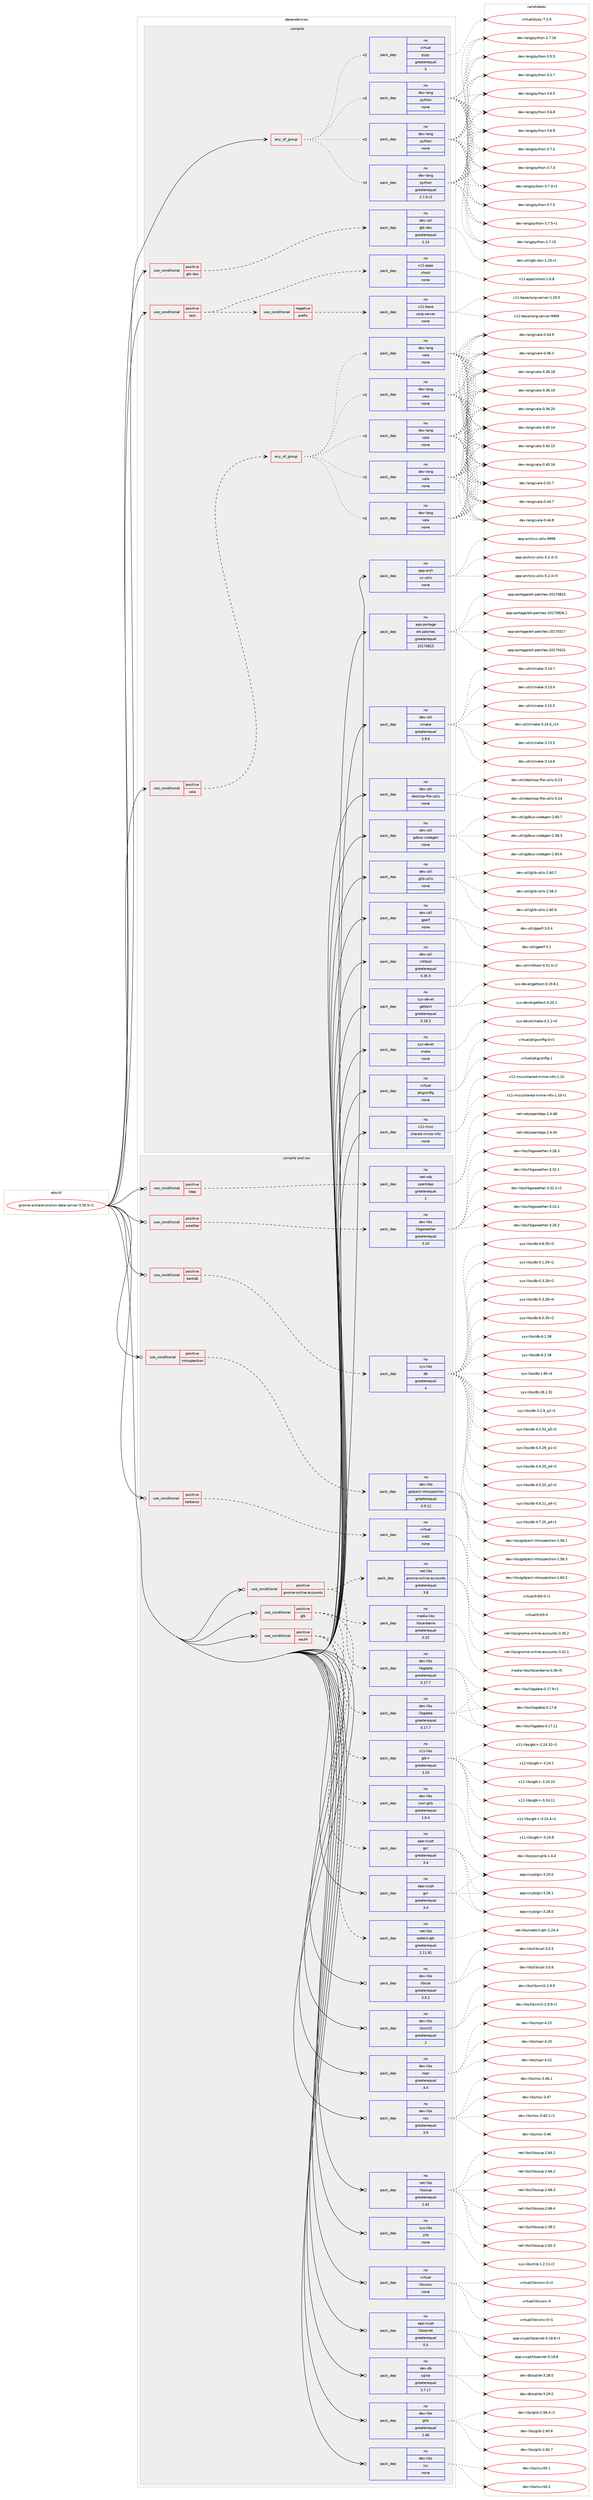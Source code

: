 digraph prolog {

# *************
# Graph options
# *************

newrank=true;
concentrate=true;
compound=true;
graph [rankdir=LR,fontname=Helvetica,fontsize=10,ranksep=1.5];#, ranksep=2.5, nodesep=0.2];
edge  [arrowhead=vee];
node  [fontname=Helvetica,fontsize=10];

# **********
# The ebuild
# **********

subgraph cluster_leftcol {
color=gray;
rank=same;
label=<<i>ebuild</i>>;
id [label="gnome-extra/evolution-data-server-3.30.5-r1", color=red, width=4, href="../gnome-extra/evolution-data-server-3.30.5-r1.svg"];
}

# ****************
# The dependencies
# ****************

subgraph cluster_midcol {
color=gray;
label=<<i>dependencies</i>>;
subgraph cluster_compile {
fillcolor="#eeeeee";
style=filled;
label=<<i>compile</i>>;
subgraph any12203 {
dependency747979 [label=<<TABLE BORDER="0" CELLBORDER="1" CELLSPACING="0" CELLPADDING="4"><TR><TD CELLPADDING="10">any_of_group</TD></TR></TABLE>>, shape=none, color=red];subgraph pack549477 {
dependency747980 [label=<<TABLE BORDER="0" CELLBORDER="1" CELLSPACING="0" CELLPADDING="4" WIDTH="220"><TR><TD ROWSPAN="6" CELLPADDING="30">pack_dep</TD></TR><TR><TD WIDTH="110">no</TD></TR><TR><TD>dev-lang</TD></TR><TR><TD>python</TD></TR><TR><TD>none</TD></TR><TR><TD></TD></TR></TABLE>>, shape=none, color=blue];
}
dependency747979:e -> dependency747980:w [weight=20,style="dotted",arrowhead="oinv"];
subgraph pack549478 {
dependency747981 [label=<<TABLE BORDER="0" CELLBORDER="1" CELLSPACING="0" CELLPADDING="4" WIDTH="220"><TR><TD ROWSPAN="6" CELLPADDING="30">pack_dep</TD></TR><TR><TD WIDTH="110">no</TD></TR><TR><TD>dev-lang</TD></TR><TR><TD>python</TD></TR><TR><TD>none</TD></TR><TR><TD></TD></TR></TABLE>>, shape=none, color=blue];
}
dependency747979:e -> dependency747981:w [weight=20,style="dotted",arrowhead="oinv"];
subgraph pack549479 {
dependency747982 [label=<<TABLE BORDER="0" CELLBORDER="1" CELLSPACING="0" CELLPADDING="4" WIDTH="220"><TR><TD ROWSPAN="6" CELLPADDING="30">pack_dep</TD></TR><TR><TD WIDTH="110">no</TD></TR><TR><TD>dev-lang</TD></TR><TR><TD>python</TD></TR><TR><TD>greaterequal</TD></TR><TR><TD>2.7.5-r2</TD></TR></TABLE>>, shape=none, color=blue];
}
dependency747979:e -> dependency747982:w [weight=20,style="dotted",arrowhead="oinv"];
subgraph pack549480 {
dependency747983 [label=<<TABLE BORDER="0" CELLBORDER="1" CELLSPACING="0" CELLPADDING="4" WIDTH="220"><TR><TD ROWSPAN="6" CELLPADDING="30">pack_dep</TD></TR><TR><TD WIDTH="110">no</TD></TR><TR><TD>virtual</TD></TR><TR><TD>pypy</TD></TR><TR><TD>greaterequal</TD></TR><TR><TD>5</TD></TR></TABLE>>, shape=none, color=blue];
}
dependency747979:e -> dependency747983:w [weight=20,style="dotted",arrowhead="oinv"];
}
id:e -> dependency747979:w [weight=20,style="solid",arrowhead="vee"];
subgraph cond185905 {
dependency747984 [label=<<TABLE BORDER="0" CELLBORDER="1" CELLSPACING="0" CELLPADDING="4"><TR><TD ROWSPAN="3" CELLPADDING="10">use_conditional</TD></TR><TR><TD>positive</TD></TR><TR><TD>gtk-doc</TD></TR></TABLE>>, shape=none, color=red];
subgraph pack549481 {
dependency747985 [label=<<TABLE BORDER="0" CELLBORDER="1" CELLSPACING="0" CELLPADDING="4" WIDTH="220"><TR><TD ROWSPAN="6" CELLPADDING="30">pack_dep</TD></TR><TR><TD WIDTH="110">no</TD></TR><TR><TD>dev-util</TD></TR><TR><TD>gtk-doc</TD></TR><TR><TD>greaterequal</TD></TR><TR><TD>1.14</TD></TR></TABLE>>, shape=none, color=blue];
}
dependency747984:e -> dependency747985:w [weight=20,style="dashed",arrowhead="vee"];
}
id:e -> dependency747984:w [weight=20,style="solid",arrowhead="vee"];
subgraph cond185906 {
dependency747986 [label=<<TABLE BORDER="0" CELLBORDER="1" CELLSPACING="0" CELLPADDING="4"><TR><TD ROWSPAN="3" CELLPADDING="10">use_conditional</TD></TR><TR><TD>positive</TD></TR><TR><TD>test</TD></TR></TABLE>>, shape=none, color=red];
subgraph cond185907 {
dependency747987 [label=<<TABLE BORDER="0" CELLBORDER="1" CELLSPACING="0" CELLPADDING="4"><TR><TD ROWSPAN="3" CELLPADDING="10">use_conditional</TD></TR><TR><TD>negative</TD></TR><TR><TD>prefix</TD></TR></TABLE>>, shape=none, color=red];
subgraph pack549482 {
dependency747988 [label=<<TABLE BORDER="0" CELLBORDER="1" CELLSPACING="0" CELLPADDING="4" WIDTH="220"><TR><TD ROWSPAN="6" CELLPADDING="30">pack_dep</TD></TR><TR><TD WIDTH="110">no</TD></TR><TR><TD>x11-base</TD></TR><TR><TD>xorg-server</TD></TR><TR><TD>none</TD></TR><TR><TD></TD></TR></TABLE>>, shape=none, color=blue];
}
dependency747987:e -> dependency747988:w [weight=20,style="dashed",arrowhead="vee"];
}
dependency747986:e -> dependency747987:w [weight=20,style="dashed",arrowhead="vee"];
subgraph pack549483 {
dependency747989 [label=<<TABLE BORDER="0" CELLBORDER="1" CELLSPACING="0" CELLPADDING="4" WIDTH="220"><TR><TD ROWSPAN="6" CELLPADDING="30">pack_dep</TD></TR><TR><TD WIDTH="110">no</TD></TR><TR><TD>x11-apps</TD></TR><TR><TD>xhost</TD></TR><TR><TD>none</TD></TR><TR><TD></TD></TR></TABLE>>, shape=none, color=blue];
}
dependency747986:e -> dependency747989:w [weight=20,style="dashed",arrowhead="vee"];
}
id:e -> dependency747986:w [weight=20,style="solid",arrowhead="vee"];
subgraph cond185908 {
dependency747990 [label=<<TABLE BORDER="0" CELLBORDER="1" CELLSPACING="0" CELLPADDING="4"><TR><TD ROWSPAN="3" CELLPADDING="10">use_conditional</TD></TR><TR><TD>positive</TD></TR><TR><TD>vala</TD></TR></TABLE>>, shape=none, color=red];
subgraph any12204 {
dependency747991 [label=<<TABLE BORDER="0" CELLBORDER="1" CELLSPACING="0" CELLPADDING="4"><TR><TD CELLPADDING="10">any_of_group</TD></TR></TABLE>>, shape=none, color=red];subgraph pack549484 {
dependency747992 [label=<<TABLE BORDER="0" CELLBORDER="1" CELLSPACING="0" CELLPADDING="4" WIDTH="220"><TR><TD ROWSPAN="6" CELLPADDING="30">pack_dep</TD></TR><TR><TD WIDTH="110">no</TD></TR><TR><TD>dev-lang</TD></TR><TR><TD>vala</TD></TR><TR><TD>none</TD></TR><TR><TD></TD></TR></TABLE>>, shape=none, color=blue];
}
dependency747991:e -> dependency747992:w [weight=20,style="dotted",arrowhead="oinv"];
subgraph pack549485 {
dependency747993 [label=<<TABLE BORDER="0" CELLBORDER="1" CELLSPACING="0" CELLPADDING="4" WIDTH="220"><TR><TD ROWSPAN="6" CELLPADDING="30">pack_dep</TD></TR><TR><TD WIDTH="110">no</TD></TR><TR><TD>dev-lang</TD></TR><TR><TD>vala</TD></TR><TR><TD>none</TD></TR><TR><TD></TD></TR></TABLE>>, shape=none, color=blue];
}
dependency747991:e -> dependency747993:w [weight=20,style="dotted",arrowhead="oinv"];
subgraph pack549486 {
dependency747994 [label=<<TABLE BORDER="0" CELLBORDER="1" CELLSPACING="0" CELLPADDING="4" WIDTH="220"><TR><TD ROWSPAN="6" CELLPADDING="30">pack_dep</TD></TR><TR><TD WIDTH="110">no</TD></TR><TR><TD>dev-lang</TD></TR><TR><TD>vala</TD></TR><TR><TD>none</TD></TR><TR><TD></TD></TR></TABLE>>, shape=none, color=blue];
}
dependency747991:e -> dependency747994:w [weight=20,style="dotted",arrowhead="oinv"];
subgraph pack549487 {
dependency747995 [label=<<TABLE BORDER="0" CELLBORDER="1" CELLSPACING="0" CELLPADDING="4" WIDTH="220"><TR><TD ROWSPAN="6" CELLPADDING="30">pack_dep</TD></TR><TR><TD WIDTH="110">no</TD></TR><TR><TD>dev-lang</TD></TR><TR><TD>vala</TD></TR><TR><TD>none</TD></TR><TR><TD></TD></TR></TABLE>>, shape=none, color=blue];
}
dependency747991:e -> dependency747995:w [weight=20,style="dotted",arrowhead="oinv"];
subgraph pack549488 {
dependency747996 [label=<<TABLE BORDER="0" CELLBORDER="1" CELLSPACING="0" CELLPADDING="4" WIDTH="220"><TR><TD ROWSPAN="6" CELLPADDING="30">pack_dep</TD></TR><TR><TD WIDTH="110">no</TD></TR><TR><TD>dev-lang</TD></TR><TR><TD>vala</TD></TR><TR><TD>none</TD></TR><TR><TD></TD></TR></TABLE>>, shape=none, color=blue];
}
dependency747991:e -> dependency747996:w [weight=20,style="dotted",arrowhead="oinv"];
}
dependency747990:e -> dependency747991:w [weight=20,style="dashed",arrowhead="vee"];
}
id:e -> dependency747990:w [weight=20,style="solid",arrowhead="vee"];
subgraph pack549489 {
dependency747997 [label=<<TABLE BORDER="0" CELLBORDER="1" CELLSPACING="0" CELLPADDING="4" WIDTH="220"><TR><TD ROWSPAN="6" CELLPADDING="30">pack_dep</TD></TR><TR><TD WIDTH="110">no</TD></TR><TR><TD>app-arch</TD></TR><TR><TD>xz-utils</TD></TR><TR><TD>none</TD></TR><TR><TD></TD></TR></TABLE>>, shape=none, color=blue];
}
id:e -> dependency747997:w [weight=20,style="solid",arrowhead="vee"];
subgraph pack549490 {
dependency747998 [label=<<TABLE BORDER="0" CELLBORDER="1" CELLSPACING="0" CELLPADDING="4" WIDTH="220"><TR><TD ROWSPAN="6" CELLPADDING="30">pack_dep</TD></TR><TR><TD WIDTH="110">no</TD></TR><TR><TD>app-portage</TD></TR><TR><TD>elt-patches</TD></TR><TR><TD>greaterequal</TD></TR><TR><TD>20170815</TD></TR></TABLE>>, shape=none, color=blue];
}
id:e -> dependency747998:w [weight=20,style="solid",arrowhead="vee"];
subgraph pack549491 {
dependency747999 [label=<<TABLE BORDER="0" CELLBORDER="1" CELLSPACING="0" CELLPADDING="4" WIDTH="220"><TR><TD ROWSPAN="6" CELLPADDING="30">pack_dep</TD></TR><TR><TD WIDTH="110">no</TD></TR><TR><TD>dev-util</TD></TR><TR><TD>cmake</TD></TR><TR><TD>greaterequal</TD></TR><TR><TD>3.9.6</TD></TR></TABLE>>, shape=none, color=blue];
}
id:e -> dependency747999:w [weight=20,style="solid",arrowhead="vee"];
subgraph pack549492 {
dependency748000 [label=<<TABLE BORDER="0" CELLBORDER="1" CELLSPACING="0" CELLPADDING="4" WIDTH="220"><TR><TD ROWSPAN="6" CELLPADDING="30">pack_dep</TD></TR><TR><TD WIDTH="110">no</TD></TR><TR><TD>dev-util</TD></TR><TR><TD>desktop-file-utils</TD></TR><TR><TD>none</TD></TR><TR><TD></TD></TR></TABLE>>, shape=none, color=blue];
}
id:e -> dependency748000:w [weight=20,style="solid",arrowhead="vee"];
subgraph pack549493 {
dependency748001 [label=<<TABLE BORDER="0" CELLBORDER="1" CELLSPACING="0" CELLPADDING="4" WIDTH="220"><TR><TD ROWSPAN="6" CELLPADDING="30">pack_dep</TD></TR><TR><TD WIDTH="110">no</TD></TR><TR><TD>dev-util</TD></TR><TR><TD>gdbus-codegen</TD></TR><TR><TD>none</TD></TR><TR><TD></TD></TR></TABLE>>, shape=none, color=blue];
}
id:e -> dependency748001:w [weight=20,style="solid",arrowhead="vee"];
subgraph pack549494 {
dependency748002 [label=<<TABLE BORDER="0" CELLBORDER="1" CELLSPACING="0" CELLPADDING="4" WIDTH="220"><TR><TD ROWSPAN="6" CELLPADDING="30">pack_dep</TD></TR><TR><TD WIDTH="110">no</TD></TR><TR><TD>dev-util</TD></TR><TR><TD>glib-utils</TD></TR><TR><TD>none</TD></TR><TR><TD></TD></TR></TABLE>>, shape=none, color=blue];
}
id:e -> dependency748002:w [weight=20,style="solid",arrowhead="vee"];
subgraph pack549495 {
dependency748003 [label=<<TABLE BORDER="0" CELLBORDER="1" CELLSPACING="0" CELLPADDING="4" WIDTH="220"><TR><TD ROWSPAN="6" CELLPADDING="30">pack_dep</TD></TR><TR><TD WIDTH="110">no</TD></TR><TR><TD>dev-util</TD></TR><TR><TD>gperf</TD></TR><TR><TD>none</TD></TR><TR><TD></TD></TR></TABLE>>, shape=none, color=blue];
}
id:e -> dependency748003:w [weight=20,style="solid",arrowhead="vee"];
subgraph pack549496 {
dependency748004 [label=<<TABLE BORDER="0" CELLBORDER="1" CELLSPACING="0" CELLPADDING="4" WIDTH="220"><TR><TD ROWSPAN="6" CELLPADDING="30">pack_dep</TD></TR><TR><TD WIDTH="110">no</TD></TR><TR><TD>dev-util</TD></TR><TR><TD>intltool</TD></TR><TR><TD>greaterequal</TD></TR><TR><TD>0.35.5</TD></TR></TABLE>>, shape=none, color=blue];
}
id:e -> dependency748004:w [weight=20,style="solid",arrowhead="vee"];
subgraph pack549497 {
dependency748005 [label=<<TABLE BORDER="0" CELLBORDER="1" CELLSPACING="0" CELLPADDING="4" WIDTH="220"><TR><TD ROWSPAN="6" CELLPADDING="30">pack_dep</TD></TR><TR><TD WIDTH="110">no</TD></TR><TR><TD>sys-devel</TD></TR><TR><TD>gettext</TD></TR><TR><TD>greaterequal</TD></TR><TR><TD>0.18.3</TD></TR></TABLE>>, shape=none, color=blue];
}
id:e -> dependency748005:w [weight=20,style="solid",arrowhead="vee"];
subgraph pack549498 {
dependency748006 [label=<<TABLE BORDER="0" CELLBORDER="1" CELLSPACING="0" CELLPADDING="4" WIDTH="220"><TR><TD ROWSPAN="6" CELLPADDING="30">pack_dep</TD></TR><TR><TD WIDTH="110">no</TD></TR><TR><TD>sys-devel</TD></TR><TR><TD>make</TD></TR><TR><TD>none</TD></TR><TR><TD></TD></TR></TABLE>>, shape=none, color=blue];
}
id:e -> dependency748006:w [weight=20,style="solid",arrowhead="vee"];
subgraph pack549499 {
dependency748007 [label=<<TABLE BORDER="0" CELLBORDER="1" CELLSPACING="0" CELLPADDING="4" WIDTH="220"><TR><TD ROWSPAN="6" CELLPADDING="30">pack_dep</TD></TR><TR><TD WIDTH="110">no</TD></TR><TR><TD>virtual</TD></TR><TR><TD>pkgconfig</TD></TR><TR><TD>none</TD></TR><TR><TD></TD></TR></TABLE>>, shape=none, color=blue];
}
id:e -> dependency748007:w [weight=20,style="solid",arrowhead="vee"];
subgraph pack549500 {
dependency748008 [label=<<TABLE BORDER="0" CELLBORDER="1" CELLSPACING="0" CELLPADDING="4" WIDTH="220"><TR><TD ROWSPAN="6" CELLPADDING="30">pack_dep</TD></TR><TR><TD WIDTH="110">no</TD></TR><TR><TD>x11-misc</TD></TR><TR><TD>shared-mime-info</TD></TR><TR><TD>none</TD></TR><TR><TD></TD></TR></TABLE>>, shape=none, color=blue];
}
id:e -> dependency748008:w [weight=20,style="solid",arrowhead="vee"];
}
subgraph cluster_compileandrun {
fillcolor="#eeeeee";
style=filled;
label=<<i>compile and run</i>>;
subgraph cond185909 {
dependency748009 [label=<<TABLE BORDER="0" CELLBORDER="1" CELLSPACING="0" CELLPADDING="4"><TR><TD ROWSPAN="3" CELLPADDING="10">use_conditional</TD></TR><TR><TD>positive</TD></TR><TR><TD>berkdb</TD></TR></TABLE>>, shape=none, color=red];
subgraph pack549501 {
dependency748010 [label=<<TABLE BORDER="0" CELLBORDER="1" CELLSPACING="0" CELLPADDING="4" WIDTH="220"><TR><TD ROWSPAN="6" CELLPADDING="30">pack_dep</TD></TR><TR><TD WIDTH="110">no</TD></TR><TR><TD>sys-libs</TD></TR><TR><TD>db</TD></TR><TR><TD>greaterequal</TD></TR><TR><TD>4</TD></TR></TABLE>>, shape=none, color=blue];
}
dependency748009:e -> dependency748010:w [weight=20,style="dashed",arrowhead="vee"];
}
id:e -> dependency748009:w [weight=20,style="solid",arrowhead="odotvee"];
subgraph cond185910 {
dependency748011 [label=<<TABLE BORDER="0" CELLBORDER="1" CELLSPACING="0" CELLPADDING="4"><TR><TD ROWSPAN="3" CELLPADDING="10">use_conditional</TD></TR><TR><TD>positive</TD></TR><TR><TD>gnome-online-accounts</TD></TR></TABLE>>, shape=none, color=red];
subgraph pack549502 {
dependency748012 [label=<<TABLE BORDER="0" CELLBORDER="1" CELLSPACING="0" CELLPADDING="4" WIDTH="220"><TR><TD ROWSPAN="6" CELLPADDING="30">pack_dep</TD></TR><TR><TD WIDTH="110">no</TD></TR><TR><TD>net-libs</TD></TR><TR><TD>gnome-online-accounts</TD></TR><TR><TD>greaterequal</TD></TR><TR><TD>3.8</TD></TR></TABLE>>, shape=none, color=blue];
}
dependency748011:e -> dependency748012:w [weight=20,style="dashed",arrowhead="vee"];
subgraph pack549503 {
dependency748013 [label=<<TABLE BORDER="0" CELLBORDER="1" CELLSPACING="0" CELLPADDING="4" WIDTH="220"><TR><TD ROWSPAN="6" CELLPADDING="30">pack_dep</TD></TR><TR><TD WIDTH="110">no</TD></TR><TR><TD>dev-libs</TD></TR><TR><TD>libgdata</TD></TR><TR><TD>greaterequal</TD></TR><TR><TD>0.17.7</TD></TR></TABLE>>, shape=none, color=blue];
}
dependency748011:e -> dependency748013:w [weight=20,style="dashed",arrowhead="vee"];
}
id:e -> dependency748011:w [weight=20,style="solid",arrowhead="odotvee"];
subgraph cond185911 {
dependency748014 [label=<<TABLE BORDER="0" CELLBORDER="1" CELLSPACING="0" CELLPADDING="4"><TR><TD ROWSPAN="3" CELLPADDING="10">use_conditional</TD></TR><TR><TD>positive</TD></TR><TR><TD>gtk</TD></TR></TABLE>>, shape=none, color=red];
subgraph pack549504 {
dependency748015 [label=<<TABLE BORDER="0" CELLBORDER="1" CELLSPACING="0" CELLPADDING="4" WIDTH="220"><TR><TD ROWSPAN="6" CELLPADDING="30">pack_dep</TD></TR><TR><TD WIDTH="110">no</TD></TR><TR><TD>app-crypt</TD></TR><TR><TD>gcr</TD></TR><TR><TD>greaterequal</TD></TR><TR><TD>3.4</TD></TR></TABLE>>, shape=none, color=blue];
}
dependency748014:e -> dependency748015:w [weight=20,style="dashed",arrowhead="vee"];
subgraph pack549505 {
dependency748016 [label=<<TABLE BORDER="0" CELLBORDER="1" CELLSPACING="0" CELLPADDING="4" WIDTH="220"><TR><TD ROWSPAN="6" CELLPADDING="30">pack_dep</TD></TR><TR><TD WIDTH="110">no</TD></TR><TR><TD>x11-libs</TD></TR><TR><TD>gtk+</TD></TR><TR><TD>greaterequal</TD></TR><TR><TD>3.10</TD></TR></TABLE>>, shape=none, color=blue];
}
dependency748014:e -> dependency748016:w [weight=20,style="dashed",arrowhead="vee"];
subgraph pack549506 {
dependency748017 [label=<<TABLE BORDER="0" CELLBORDER="1" CELLSPACING="0" CELLPADDING="4" WIDTH="220"><TR><TD ROWSPAN="6" CELLPADDING="30">pack_dep</TD></TR><TR><TD WIDTH="110">no</TD></TR><TR><TD>media-libs</TD></TR><TR><TD>libcanberra</TD></TR><TR><TD>greaterequal</TD></TR><TR><TD>0.25</TD></TR></TABLE>>, shape=none, color=blue];
}
dependency748014:e -> dependency748017:w [weight=20,style="dashed",arrowhead="vee"];
}
id:e -> dependency748014:w [weight=20,style="solid",arrowhead="odotvee"];
subgraph cond185912 {
dependency748018 [label=<<TABLE BORDER="0" CELLBORDER="1" CELLSPACING="0" CELLPADDING="4"><TR><TD ROWSPAN="3" CELLPADDING="10">use_conditional</TD></TR><TR><TD>positive</TD></TR><TR><TD>introspection</TD></TR></TABLE>>, shape=none, color=red];
subgraph pack549507 {
dependency748019 [label=<<TABLE BORDER="0" CELLBORDER="1" CELLSPACING="0" CELLPADDING="4" WIDTH="220"><TR><TD ROWSPAN="6" CELLPADDING="30">pack_dep</TD></TR><TR><TD WIDTH="110">no</TD></TR><TR><TD>dev-libs</TD></TR><TR><TD>gobject-introspection</TD></TR><TR><TD>greaterequal</TD></TR><TR><TD>0.9.12</TD></TR></TABLE>>, shape=none, color=blue];
}
dependency748018:e -> dependency748019:w [weight=20,style="dashed",arrowhead="vee"];
}
id:e -> dependency748018:w [weight=20,style="solid",arrowhead="odotvee"];
subgraph cond185913 {
dependency748020 [label=<<TABLE BORDER="0" CELLBORDER="1" CELLSPACING="0" CELLPADDING="4"><TR><TD ROWSPAN="3" CELLPADDING="10">use_conditional</TD></TR><TR><TD>positive</TD></TR><TR><TD>kerberos</TD></TR></TABLE>>, shape=none, color=red];
subgraph pack549508 {
dependency748021 [label=<<TABLE BORDER="0" CELLBORDER="1" CELLSPACING="0" CELLPADDING="4" WIDTH="220"><TR><TD ROWSPAN="6" CELLPADDING="30">pack_dep</TD></TR><TR><TD WIDTH="110">no</TD></TR><TR><TD>virtual</TD></TR><TR><TD>krb5</TD></TR><TR><TD>none</TD></TR><TR><TD></TD></TR></TABLE>>, shape=none, color=blue];
}
dependency748020:e -> dependency748021:w [weight=20,style="dashed",arrowhead="vee"];
}
id:e -> dependency748020:w [weight=20,style="solid",arrowhead="odotvee"];
subgraph cond185914 {
dependency748022 [label=<<TABLE BORDER="0" CELLBORDER="1" CELLSPACING="0" CELLPADDING="4"><TR><TD ROWSPAN="3" CELLPADDING="10">use_conditional</TD></TR><TR><TD>positive</TD></TR><TR><TD>ldap</TD></TR></TABLE>>, shape=none, color=red];
subgraph pack549509 {
dependency748023 [label=<<TABLE BORDER="0" CELLBORDER="1" CELLSPACING="0" CELLPADDING="4" WIDTH="220"><TR><TD ROWSPAN="6" CELLPADDING="30">pack_dep</TD></TR><TR><TD WIDTH="110">no</TD></TR><TR><TD>net-nds</TD></TR><TR><TD>openldap</TD></TR><TR><TD>greaterequal</TD></TR><TR><TD>2</TD></TR></TABLE>>, shape=none, color=blue];
}
dependency748022:e -> dependency748023:w [weight=20,style="dashed",arrowhead="vee"];
}
id:e -> dependency748022:w [weight=20,style="solid",arrowhead="odotvee"];
subgraph cond185915 {
dependency748024 [label=<<TABLE BORDER="0" CELLBORDER="1" CELLSPACING="0" CELLPADDING="4"><TR><TD ROWSPAN="3" CELLPADDING="10">use_conditional</TD></TR><TR><TD>positive</TD></TR><TR><TD>oauth</TD></TR></TABLE>>, shape=none, color=red];
subgraph pack549510 {
dependency748025 [label=<<TABLE BORDER="0" CELLBORDER="1" CELLSPACING="0" CELLPADDING="4" WIDTH="220"><TR><TD ROWSPAN="6" CELLPADDING="30">pack_dep</TD></TR><TR><TD WIDTH="110">no</TD></TR><TR><TD>dev-libs</TD></TR><TR><TD>json-glib</TD></TR><TR><TD>greaterequal</TD></TR><TR><TD>1.0.4</TD></TR></TABLE>>, shape=none, color=blue];
}
dependency748024:e -> dependency748025:w [weight=20,style="dashed",arrowhead="vee"];
subgraph pack549511 {
dependency748026 [label=<<TABLE BORDER="0" CELLBORDER="1" CELLSPACING="0" CELLPADDING="4" WIDTH="220"><TR><TD ROWSPAN="6" CELLPADDING="30">pack_dep</TD></TR><TR><TD WIDTH="110">no</TD></TR><TR><TD>net-libs</TD></TR><TR><TD>webkit-gtk</TD></TR><TR><TD>greaterequal</TD></TR><TR><TD>2.11.91</TD></TR></TABLE>>, shape=none, color=blue];
}
dependency748024:e -> dependency748026:w [weight=20,style="dashed",arrowhead="vee"];
subgraph pack549512 {
dependency748027 [label=<<TABLE BORDER="0" CELLBORDER="1" CELLSPACING="0" CELLPADDING="4" WIDTH="220"><TR><TD ROWSPAN="6" CELLPADDING="30">pack_dep</TD></TR><TR><TD WIDTH="110">no</TD></TR><TR><TD>dev-libs</TD></TR><TR><TD>libgdata</TD></TR><TR><TD>greaterequal</TD></TR><TR><TD>0.17.7</TD></TR></TABLE>>, shape=none, color=blue];
}
dependency748024:e -> dependency748027:w [weight=20,style="dashed",arrowhead="vee"];
}
id:e -> dependency748024:w [weight=20,style="solid",arrowhead="odotvee"];
subgraph cond185916 {
dependency748028 [label=<<TABLE BORDER="0" CELLBORDER="1" CELLSPACING="0" CELLPADDING="4"><TR><TD ROWSPAN="3" CELLPADDING="10">use_conditional</TD></TR><TR><TD>positive</TD></TR><TR><TD>weather</TD></TR></TABLE>>, shape=none, color=red];
subgraph pack549513 {
dependency748029 [label=<<TABLE BORDER="0" CELLBORDER="1" CELLSPACING="0" CELLPADDING="4" WIDTH="220"><TR><TD ROWSPAN="6" CELLPADDING="30">pack_dep</TD></TR><TR><TD WIDTH="110">no</TD></TR><TR><TD>dev-libs</TD></TR><TR><TD>libgweather</TD></TR><TR><TD>greaterequal</TD></TR><TR><TD>3.10</TD></TR></TABLE>>, shape=none, color=blue];
}
dependency748028:e -> dependency748029:w [weight=20,style="dashed",arrowhead="vee"];
}
id:e -> dependency748028:w [weight=20,style="solid",arrowhead="odotvee"];
subgraph pack549514 {
dependency748030 [label=<<TABLE BORDER="0" CELLBORDER="1" CELLSPACING="0" CELLPADDING="4" WIDTH="220"><TR><TD ROWSPAN="6" CELLPADDING="30">pack_dep</TD></TR><TR><TD WIDTH="110">no</TD></TR><TR><TD>app-crypt</TD></TR><TR><TD>gcr</TD></TR><TR><TD>greaterequal</TD></TR><TR><TD>3.4</TD></TR></TABLE>>, shape=none, color=blue];
}
id:e -> dependency748030:w [weight=20,style="solid",arrowhead="odotvee"];
subgraph pack549515 {
dependency748031 [label=<<TABLE BORDER="0" CELLBORDER="1" CELLSPACING="0" CELLPADDING="4" WIDTH="220"><TR><TD ROWSPAN="6" CELLPADDING="30">pack_dep</TD></TR><TR><TD WIDTH="110">no</TD></TR><TR><TD>app-crypt</TD></TR><TR><TD>libsecret</TD></TR><TR><TD>greaterequal</TD></TR><TR><TD>0.5</TD></TR></TABLE>>, shape=none, color=blue];
}
id:e -> dependency748031:w [weight=20,style="solid",arrowhead="odotvee"];
subgraph pack549516 {
dependency748032 [label=<<TABLE BORDER="0" CELLBORDER="1" CELLSPACING="0" CELLPADDING="4" WIDTH="220"><TR><TD ROWSPAN="6" CELLPADDING="30">pack_dep</TD></TR><TR><TD WIDTH="110">no</TD></TR><TR><TD>dev-db</TD></TR><TR><TD>sqlite</TD></TR><TR><TD>greaterequal</TD></TR><TR><TD>3.7.17</TD></TR></TABLE>>, shape=none, color=blue];
}
id:e -> dependency748032:w [weight=20,style="solid",arrowhead="odotvee"];
subgraph pack549517 {
dependency748033 [label=<<TABLE BORDER="0" CELLBORDER="1" CELLSPACING="0" CELLPADDING="4" WIDTH="220"><TR><TD ROWSPAN="6" CELLPADDING="30">pack_dep</TD></TR><TR><TD WIDTH="110">no</TD></TR><TR><TD>dev-libs</TD></TR><TR><TD>glib</TD></TR><TR><TD>greaterequal</TD></TR><TR><TD>2.46</TD></TR></TABLE>>, shape=none, color=blue];
}
id:e -> dependency748033:w [weight=20,style="solid",arrowhead="odotvee"];
subgraph pack549518 {
dependency748034 [label=<<TABLE BORDER="0" CELLBORDER="1" CELLSPACING="0" CELLPADDING="4" WIDTH="220"><TR><TD ROWSPAN="6" CELLPADDING="30">pack_dep</TD></TR><TR><TD WIDTH="110">no</TD></TR><TR><TD>dev-libs</TD></TR><TR><TD>icu</TD></TR><TR><TD>none</TD></TR><TR><TD></TD></TR></TABLE>>, shape=none, color=blue];
}
id:e -> dependency748034:w [weight=20,style="solid",arrowhead="odotvee"];
subgraph pack549519 {
dependency748035 [label=<<TABLE BORDER="0" CELLBORDER="1" CELLSPACING="0" CELLPADDING="4" WIDTH="220"><TR><TD ROWSPAN="6" CELLPADDING="30">pack_dep</TD></TR><TR><TD WIDTH="110">no</TD></TR><TR><TD>dev-libs</TD></TR><TR><TD>libical</TD></TR><TR><TD>greaterequal</TD></TR><TR><TD>3.0.2</TD></TR></TABLE>>, shape=none, color=blue];
}
id:e -> dependency748035:w [weight=20,style="solid",arrowhead="odotvee"];
subgraph pack549520 {
dependency748036 [label=<<TABLE BORDER="0" CELLBORDER="1" CELLSPACING="0" CELLPADDING="4" WIDTH="220"><TR><TD ROWSPAN="6" CELLPADDING="30">pack_dep</TD></TR><TR><TD WIDTH="110">no</TD></TR><TR><TD>dev-libs</TD></TR><TR><TD>libxml2</TD></TR><TR><TD>greaterequal</TD></TR><TR><TD>2</TD></TR></TABLE>>, shape=none, color=blue];
}
id:e -> dependency748036:w [weight=20,style="solid",arrowhead="odotvee"];
subgraph pack549521 {
dependency748037 [label=<<TABLE BORDER="0" CELLBORDER="1" CELLSPACING="0" CELLPADDING="4" WIDTH="220"><TR><TD ROWSPAN="6" CELLPADDING="30">pack_dep</TD></TR><TR><TD WIDTH="110">no</TD></TR><TR><TD>dev-libs</TD></TR><TR><TD>nspr</TD></TR><TR><TD>greaterequal</TD></TR><TR><TD>4.4</TD></TR></TABLE>>, shape=none, color=blue];
}
id:e -> dependency748037:w [weight=20,style="solid",arrowhead="odotvee"];
subgraph pack549522 {
dependency748038 [label=<<TABLE BORDER="0" CELLBORDER="1" CELLSPACING="0" CELLPADDING="4" WIDTH="220"><TR><TD ROWSPAN="6" CELLPADDING="30">pack_dep</TD></TR><TR><TD WIDTH="110">no</TD></TR><TR><TD>dev-libs</TD></TR><TR><TD>nss</TD></TR><TR><TD>greaterequal</TD></TR><TR><TD>3.9</TD></TR></TABLE>>, shape=none, color=blue];
}
id:e -> dependency748038:w [weight=20,style="solid",arrowhead="odotvee"];
subgraph pack549523 {
dependency748039 [label=<<TABLE BORDER="0" CELLBORDER="1" CELLSPACING="0" CELLPADDING="4" WIDTH="220"><TR><TD ROWSPAN="6" CELLPADDING="30">pack_dep</TD></TR><TR><TD WIDTH="110">no</TD></TR><TR><TD>net-libs</TD></TR><TR><TD>libsoup</TD></TR><TR><TD>greaterequal</TD></TR><TR><TD>2.42</TD></TR></TABLE>>, shape=none, color=blue];
}
id:e -> dependency748039:w [weight=20,style="solid",arrowhead="odotvee"];
subgraph pack549524 {
dependency748040 [label=<<TABLE BORDER="0" CELLBORDER="1" CELLSPACING="0" CELLPADDING="4" WIDTH="220"><TR><TD ROWSPAN="6" CELLPADDING="30">pack_dep</TD></TR><TR><TD WIDTH="110">no</TD></TR><TR><TD>sys-libs</TD></TR><TR><TD>zlib</TD></TR><TR><TD>none</TD></TR><TR><TD></TD></TR></TABLE>>, shape=none, color=blue];
}
id:e -> dependency748040:w [weight=20,style="solid",arrowhead="odotvee"];
subgraph pack549525 {
dependency748041 [label=<<TABLE BORDER="0" CELLBORDER="1" CELLSPACING="0" CELLPADDING="4" WIDTH="220"><TR><TD ROWSPAN="6" CELLPADDING="30">pack_dep</TD></TR><TR><TD WIDTH="110">no</TD></TR><TR><TD>virtual</TD></TR><TR><TD>libiconv</TD></TR><TR><TD>none</TD></TR><TR><TD></TD></TR></TABLE>>, shape=none, color=blue];
}
id:e -> dependency748041:w [weight=20,style="solid",arrowhead="odotvee"];
}
subgraph cluster_run {
fillcolor="#eeeeee";
style=filled;
label=<<i>run</i>>;
}
}

# **************
# The candidates
# **************

subgraph cluster_choices {
rank=same;
color=gray;
label=<<i>candidates</i>>;

subgraph choice549477 {
color=black;
nodesep=1;
choice10010111845108971101034711212111610411111045504655464953 [label="dev-lang/python-2.7.15", color=red, width=4,href="../dev-lang/python-2.7.15.svg"];
choice10010111845108971101034711212111610411111045504655464954 [label="dev-lang/python-2.7.16", color=red, width=4,href="../dev-lang/python-2.7.16.svg"];
choice100101118451089711010347112121116104111110455146534653 [label="dev-lang/python-3.5.5", color=red, width=4,href="../dev-lang/python-3.5.5.svg"];
choice100101118451089711010347112121116104111110455146534655 [label="dev-lang/python-3.5.7", color=red, width=4,href="../dev-lang/python-3.5.7.svg"];
choice100101118451089711010347112121116104111110455146544653 [label="dev-lang/python-3.6.5", color=red, width=4,href="../dev-lang/python-3.6.5.svg"];
choice100101118451089711010347112121116104111110455146544656 [label="dev-lang/python-3.6.8", color=red, width=4,href="../dev-lang/python-3.6.8.svg"];
choice100101118451089711010347112121116104111110455146544657 [label="dev-lang/python-3.6.9", color=red, width=4,href="../dev-lang/python-3.6.9.svg"];
choice100101118451089711010347112121116104111110455146554650 [label="dev-lang/python-3.7.2", color=red, width=4,href="../dev-lang/python-3.7.2.svg"];
choice100101118451089711010347112121116104111110455146554651 [label="dev-lang/python-3.7.3", color=red, width=4,href="../dev-lang/python-3.7.3.svg"];
choice1001011184510897110103471121211161041111104551465546524511449 [label="dev-lang/python-3.7.4-r1", color=red, width=4,href="../dev-lang/python-3.7.4-r1.svg"];
choice100101118451089711010347112121116104111110455146554653 [label="dev-lang/python-3.7.5", color=red, width=4,href="../dev-lang/python-3.7.5.svg"];
choice1001011184510897110103471121211161041111104551465546534511449 [label="dev-lang/python-3.7.5-r1", color=red, width=4,href="../dev-lang/python-3.7.5-r1.svg"];
dependency747980:e -> choice10010111845108971101034711212111610411111045504655464953:w [style=dotted,weight="100"];
dependency747980:e -> choice10010111845108971101034711212111610411111045504655464954:w [style=dotted,weight="100"];
dependency747980:e -> choice100101118451089711010347112121116104111110455146534653:w [style=dotted,weight="100"];
dependency747980:e -> choice100101118451089711010347112121116104111110455146534655:w [style=dotted,weight="100"];
dependency747980:e -> choice100101118451089711010347112121116104111110455146544653:w [style=dotted,weight="100"];
dependency747980:e -> choice100101118451089711010347112121116104111110455146544656:w [style=dotted,weight="100"];
dependency747980:e -> choice100101118451089711010347112121116104111110455146544657:w [style=dotted,weight="100"];
dependency747980:e -> choice100101118451089711010347112121116104111110455146554650:w [style=dotted,weight="100"];
dependency747980:e -> choice100101118451089711010347112121116104111110455146554651:w [style=dotted,weight="100"];
dependency747980:e -> choice1001011184510897110103471121211161041111104551465546524511449:w [style=dotted,weight="100"];
dependency747980:e -> choice100101118451089711010347112121116104111110455146554653:w [style=dotted,weight="100"];
dependency747980:e -> choice1001011184510897110103471121211161041111104551465546534511449:w [style=dotted,weight="100"];
}
subgraph choice549478 {
color=black;
nodesep=1;
choice10010111845108971101034711212111610411111045504655464953 [label="dev-lang/python-2.7.15", color=red, width=4,href="../dev-lang/python-2.7.15.svg"];
choice10010111845108971101034711212111610411111045504655464954 [label="dev-lang/python-2.7.16", color=red, width=4,href="../dev-lang/python-2.7.16.svg"];
choice100101118451089711010347112121116104111110455146534653 [label="dev-lang/python-3.5.5", color=red, width=4,href="../dev-lang/python-3.5.5.svg"];
choice100101118451089711010347112121116104111110455146534655 [label="dev-lang/python-3.5.7", color=red, width=4,href="../dev-lang/python-3.5.7.svg"];
choice100101118451089711010347112121116104111110455146544653 [label="dev-lang/python-3.6.5", color=red, width=4,href="../dev-lang/python-3.6.5.svg"];
choice100101118451089711010347112121116104111110455146544656 [label="dev-lang/python-3.6.8", color=red, width=4,href="../dev-lang/python-3.6.8.svg"];
choice100101118451089711010347112121116104111110455146544657 [label="dev-lang/python-3.6.9", color=red, width=4,href="../dev-lang/python-3.6.9.svg"];
choice100101118451089711010347112121116104111110455146554650 [label="dev-lang/python-3.7.2", color=red, width=4,href="../dev-lang/python-3.7.2.svg"];
choice100101118451089711010347112121116104111110455146554651 [label="dev-lang/python-3.7.3", color=red, width=4,href="../dev-lang/python-3.7.3.svg"];
choice1001011184510897110103471121211161041111104551465546524511449 [label="dev-lang/python-3.7.4-r1", color=red, width=4,href="../dev-lang/python-3.7.4-r1.svg"];
choice100101118451089711010347112121116104111110455146554653 [label="dev-lang/python-3.7.5", color=red, width=4,href="../dev-lang/python-3.7.5.svg"];
choice1001011184510897110103471121211161041111104551465546534511449 [label="dev-lang/python-3.7.5-r1", color=red, width=4,href="../dev-lang/python-3.7.5-r1.svg"];
dependency747981:e -> choice10010111845108971101034711212111610411111045504655464953:w [style=dotted,weight="100"];
dependency747981:e -> choice10010111845108971101034711212111610411111045504655464954:w [style=dotted,weight="100"];
dependency747981:e -> choice100101118451089711010347112121116104111110455146534653:w [style=dotted,weight="100"];
dependency747981:e -> choice100101118451089711010347112121116104111110455146534655:w [style=dotted,weight="100"];
dependency747981:e -> choice100101118451089711010347112121116104111110455146544653:w [style=dotted,weight="100"];
dependency747981:e -> choice100101118451089711010347112121116104111110455146544656:w [style=dotted,weight="100"];
dependency747981:e -> choice100101118451089711010347112121116104111110455146544657:w [style=dotted,weight="100"];
dependency747981:e -> choice100101118451089711010347112121116104111110455146554650:w [style=dotted,weight="100"];
dependency747981:e -> choice100101118451089711010347112121116104111110455146554651:w [style=dotted,weight="100"];
dependency747981:e -> choice1001011184510897110103471121211161041111104551465546524511449:w [style=dotted,weight="100"];
dependency747981:e -> choice100101118451089711010347112121116104111110455146554653:w [style=dotted,weight="100"];
dependency747981:e -> choice1001011184510897110103471121211161041111104551465546534511449:w [style=dotted,weight="100"];
}
subgraph choice549479 {
color=black;
nodesep=1;
choice10010111845108971101034711212111610411111045504655464953 [label="dev-lang/python-2.7.15", color=red, width=4,href="../dev-lang/python-2.7.15.svg"];
choice10010111845108971101034711212111610411111045504655464954 [label="dev-lang/python-2.7.16", color=red, width=4,href="../dev-lang/python-2.7.16.svg"];
choice100101118451089711010347112121116104111110455146534653 [label="dev-lang/python-3.5.5", color=red, width=4,href="../dev-lang/python-3.5.5.svg"];
choice100101118451089711010347112121116104111110455146534655 [label="dev-lang/python-3.5.7", color=red, width=4,href="../dev-lang/python-3.5.7.svg"];
choice100101118451089711010347112121116104111110455146544653 [label="dev-lang/python-3.6.5", color=red, width=4,href="../dev-lang/python-3.6.5.svg"];
choice100101118451089711010347112121116104111110455146544656 [label="dev-lang/python-3.6.8", color=red, width=4,href="../dev-lang/python-3.6.8.svg"];
choice100101118451089711010347112121116104111110455146544657 [label="dev-lang/python-3.6.9", color=red, width=4,href="../dev-lang/python-3.6.9.svg"];
choice100101118451089711010347112121116104111110455146554650 [label="dev-lang/python-3.7.2", color=red, width=4,href="../dev-lang/python-3.7.2.svg"];
choice100101118451089711010347112121116104111110455146554651 [label="dev-lang/python-3.7.3", color=red, width=4,href="../dev-lang/python-3.7.3.svg"];
choice1001011184510897110103471121211161041111104551465546524511449 [label="dev-lang/python-3.7.4-r1", color=red, width=4,href="../dev-lang/python-3.7.4-r1.svg"];
choice100101118451089711010347112121116104111110455146554653 [label="dev-lang/python-3.7.5", color=red, width=4,href="../dev-lang/python-3.7.5.svg"];
choice1001011184510897110103471121211161041111104551465546534511449 [label="dev-lang/python-3.7.5-r1", color=red, width=4,href="../dev-lang/python-3.7.5-r1.svg"];
dependency747982:e -> choice10010111845108971101034711212111610411111045504655464953:w [style=dotted,weight="100"];
dependency747982:e -> choice10010111845108971101034711212111610411111045504655464954:w [style=dotted,weight="100"];
dependency747982:e -> choice100101118451089711010347112121116104111110455146534653:w [style=dotted,weight="100"];
dependency747982:e -> choice100101118451089711010347112121116104111110455146534655:w [style=dotted,weight="100"];
dependency747982:e -> choice100101118451089711010347112121116104111110455146544653:w [style=dotted,weight="100"];
dependency747982:e -> choice100101118451089711010347112121116104111110455146544656:w [style=dotted,weight="100"];
dependency747982:e -> choice100101118451089711010347112121116104111110455146544657:w [style=dotted,weight="100"];
dependency747982:e -> choice100101118451089711010347112121116104111110455146554650:w [style=dotted,weight="100"];
dependency747982:e -> choice100101118451089711010347112121116104111110455146554651:w [style=dotted,weight="100"];
dependency747982:e -> choice1001011184510897110103471121211161041111104551465546524511449:w [style=dotted,weight="100"];
dependency747982:e -> choice100101118451089711010347112121116104111110455146554653:w [style=dotted,weight="100"];
dependency747982:e -> choice1001011184510897110103471121211161041111104551465546534511449:w [style=dotted,weight="100"];
}
subgraph choice549480 {
color=black;
nodesep=1;
choice1181051141161179710847112121112121455546504648 [label="virtual/pypy-7.2.0", color=red, width=4,href="../virtual/pypy-7.2.0.svg"];
dependency747983:e -> choice1181051141161179710847112121112121455546504648:w [style=dotted,weight="100"];
}
subgraph choice549481 {
color=black;
nodesep=1;
choice1001011184511711610510847103116107451001119945494650534511449 [label="dev-util/gtk-doc-1.25-r1", color=red, width=4,href="../dev-util/gtk-doc-1.25-r1.svg"];
dependency747985:e -> choice1001011184511711610510847103116107451001119945494650534511449:w [style=dotted,weight="100"];
}
subgraph choice549482 {
color=black;
nodesep=1;
choice1204949459897115101471201111141034511510111411810111445494650484653 [label="x11-base/xorg-server-1.20.5", color=red, width=4,href="../x11-base/xorg-server-1.20.5.svg"];
choice120494945989711510147120111114103451151011141181011144557575757 [label="x11-base/xorg-server-9999", color=red, width=4,href="../x11-base/xorg-server-9999.svg"];
dependency747988:e -> choice1204949459897115101471201111141034511510111411810111445494650484653:w [style=dotted,weight="100"];
dependency747988:e -> choice120494945989711510147120111114103451151011141181011144557575757:w [style=dotted,weight="100"];
}
subgraph choice549483 {
color=black;
nodesep=1;
choice1204949459711211211547120104111115116454946484656 [label="x11-apps/xhost-1.0.8", color=red, width=4,href="../x11-apps/xhost-1.0.8.svg"];
dependency747989:e -> choice1204949459711211211547120104111115116454946484656:w [style=dotted,weight="100"];
}
subgraph choice549484 {
color=black;
nodesep=1;
choice10010111845108971101034711897108974548465154464956 [label="dev-lang/vala-0.36.18", color=red, width=4,href="../dev-lang/vala-0.36.18.svg"];
choice10010111845108971101034711897108974548465154464957 [label="dev-lang/vala-0.36.19", color=red, width=4,href="../dev-lang/vala-0.36.19.svg"];
choice10010111845108971101034711897108974548465154465048 [label="dev-lang/vala-0.36.20", color=red, width=4,href="../dev-lang/vala-0.36.20.svg"];
choice10010111845108971101034711897108974548465248464952 [label="dev-lang/vala-0.40.14", color=red, width=4,href="../dev-lang/vala-0.40.14.svg"];
choice10010111845108971101034711897108974548465248464953 [label="dev-lang/vala-0.40.15", color=red, width=4,href="../dev-lang/vala-0.40.15.svg"];
choice10010111845108971101034711897108974548465248464954 [label="dev-lang/vala-0.40.16", color=red, width=4,href="../dev-lang/vala-0.40.16.svg"];
choice100101118451089711010347118971089745484652504655 [label="dev-lang/vala-0.42.7", color=red, width=4,href="../dev-lang/vala-0.42.7.svg"];
choice100101118451089711010347118971089745484652524655 [label="dev-lang/vala-0.44.7", color=red, width=4,href="../dev-lang/vala-0.44.7.svg"];
choice100101118451089711010347118971089745484652524656 [label="dev-lang/vala-0.44.8", color=red, width=4,href="../dev-lang/vala-0.44.8.svg"];
choice100101118451089711010347118971089745484652524657 [label="dev-lang/vala-0.44.9", color=red, width=4,href="../dev-lang/vala-0.44.9.svg"];
choice100101118451089711010347118971089745484652544651 [label="dev-lang/vala-0.46.3", color=red, width=4,href="../dev-lang/vala-0.46.3.svg"];
dependency747992:e -> choice10010111845108971101034711897108974548465154464956:w [style=dotted,weight="100"];
dependency747992:e -> choice10010111845108971101034711897108974548465154464957:w [style=dotted,weight="100"];
dependency747992:e -> choice10010111845108971101034711897108974548465154465048:w [style=dotted,weight="100"];
dependency747992:e -> choice10010111845108971101034711897108974548465248464952:w [style=dotted,weight="100"];
dependency747992:e -> choice10010111845108971101034711897108974548465248464953:w [style=dotted,weight="100"];
dependency747992:e -> choice10010111845108971101034711897108974548465248464954:w [style=dotted,weight="100"];
dependency747992:e -> choice100101118451089711010347118971089745484652504655:w [style=dotted,weight="100"];
dependency747992:e -> choice100101118451089711010347118971089745484652524655:w [style=dotted,weight="100"];
dependency747992:e -> choice100101118451089711010347118971089745484652524656:w [style=dotted,weight="100"];
dependency747992:e -> choice100101118451089711010347118971089745484652524657:w [style=dotted,weight="100"];
dependency747992:e -> choice100101118451089711010347118971089745484652544651:w [style=dotted,weight="100"];
}
subgraph choice549485 {
color=black;
nodesep=1;
choice10010111845108971101034711897108974548465154464956 [label="dev-lang/vala-0.36.18", color=red, width=4,href="../dev-lang/vala-0.36.18.svg"];
choice10010111845108971101034711897108974548465154464957 [label="dev-lang/vala-0.36.19", color=red, width=4,href="../dev-lang/vala-0.36.19.svg"];
choice10010111845108971101034711897108974548465154465048 [label="dev-lang/vala-0.36.20", color=red, width=4,href="../dev-lang/vala-0.36.20.svg"];
choice10010111845108971101034711897108974548465248464952 [label="dev-lang/vala-0.40.14", color=red, width=4,href="../dev-lang/vala-0.40.14.svg"];
choice10010111845108971101034711897108974548465248464953 [label="dev-lang/vala-0.40.15", color=red, width=4,href="../dev-lang/vala-0.40.15.svg"];
choice10010111845108971101034711897108974548465248464954 [label="dev-lang/vala-0.40.16", color=red, width=4,href="../dev-lang/vala-0.40.16.svg"];
choice100101118451089711010347118971089745484652504655 [label="dev-lang/vala-0.42.7", color=red, width=4,href="../dev-lang/vala-0.42.7.svg"];
choice100101118451089711010347118971089745484652524655 [label="dev-lang/vala-0.44.7", color=red, width=4,href="../dev-lang/vala-0.44.7.svg"];
choice100101118451089711010347118971089745484652524656 [label="dev-lang/vala-0.44.8", color=red, width=4,href="../dev-lang/vala-0.44.8.svg"];
choice100101118451089711010347118971089745484652524657 [label="dev-lang/vala-0.44.9", color=red, width=4,href="../dev-lang/vala-0.44.9.svg"];
choice100101118451089711010347118971089745484652544651 [label="dev-lang/vala-0.46.3", color=red, width=4,href="../dev-lang/vala-0.46.3.svg"];
dependency747993:e -> choice10010111845108971101034711897108974548465154464956:w [style=dotted,weight="100"];
dependency747993:e -> choice10010111845108971101034711897108974548465154464957:w [style=dotted,weight="100"];
dependency747993:e -> choice10010111845108971101034711897108974548465154465048:w [style=dotted,weight="100"];
dependency747993:e -> choice10010111845108971101034711897108974548465248464952:w [style=dotted,weight="100"];
dependency747993:e -> choice10010111845108971101034711897108974548465248464953:w [style=dotted,weight="100"];
dependency747993:e -> choice10010111845108971101034711897108974548465248464954:w [style=dotted,weight="100"];
dependency747993:e -> choice100101118451089711010347118971089745484652504655:w [style=dotted,weight="100"];
dependency747993:e -> choice100101118451089711010347118971089745484652524655:w [style=dotted,weight="100"];
dependency747993:e -> choice100101118451089711010347118971089745484652524656:w [style=dotted,weight="100"];
dependency747993:e -> choice100101118451089711010347118971089745484652524657:w [style=dotted,weight="100"];
dependency747993:e -> choice100101118451089711010347118971089745484652544651:w [style=dotted,weight="100"];
}
subgraph choice549486 {
color=black;
nodesep=1;
choice10010111845108971101034711897108974548465154464956 [label="dev-lang/vala-0.36.18", color=red, width=4,href="../dev-lang/vala-0.36.18.svg"];
choice10010111845108971101034711897108974548465154464957 [label="dev-lang/vala-0.36.19", color=red, width=4,href="../dev-lang/vala-0.36.19.svg"];
choice10010111845108971101034711897108974548465154465048 [label="dev-lang/vala-0.36.20", color=red, width=4,href="../dev-lang/vala-0.36.20.svg"];
choice10010111845108971101034711897108974548465248464952 [label="dev-lang/vala-0.40.14", color=red, width=4,href="../dev-lang/vala-0.40.14.svg"];
choice10010111845108971101034711897108974548465248464953 [label="dev-lang/vala-0.40.15", color=red, width=4,href="../dev-lang/vala-0.40.15.svg"];
choice10010111845108971101034711897108974548465248464954 [label="dev-lang/vala-0.40.16", color=red, width=4,href="../dev-lang/vala-0.40.16.svg"];
choice100101118451089711010347118971089745484652504655 [label="dev-lang/vala-0.42.7", color=red, width=4,href="../dev-lang/vala-0.42.7.svg"];
choice100101118451089711010347118971089745484652524655 [label="dev-lang/vala-0.44.7", color=red, width=4,href="../dev-lang/vala-0.44.7.svg"];
choice100101118451089711010347118971089745484652524656 [label="dev-lang/vala-0.44.8", color=red, width=4,href="../dev-lang/vala-0.44.8.svg"];
choice100101118451089711010347118971089745484652524657 [label="dev-lang/vala-0.44.9", color=red, width=4,href="../dev-lang/vala-0.44.9.svg"];
choice100101118451089711010347118971089745484652544651 [label="dev-lang/vala-0.46.3", color=red, width=4,href="../dev-lang/vala-0.46.3.svg"];
dependency747994:e -> choice10010111845108971101034711897108974548465154464956:w [style=dotted,weight="100"];
dependency747994:e -> choice10010111845108971101034711897108974548465154464957:w [style=dotted,weight="100"];
dependency747994:e -> choice10010111845108971101034711897108974548465154465048:w [style=dotted,weight="100"];
dependency747994:e -> choice10010111845108971101034711897108974548465248464952:w [style=dotted,weight="100"];
dependency747994:e -> choice10010111845108971101034711897108974548465248464953:w [style=dotted,weight="100"];
dependency747994:e -> choice10010111845108971101034711897108974548465248464954:w [style=dotted,weight="100"];
dependency747994:e -> choice100101118451089711010347118971089745484652504655:w [style=dotted,weight="100"];
dependency747994:e -> choice100101118451089711010347118971089745484652524655:w [style=dotted,weight="100"];
dependency747994:e -> choice100101118451089711010347118971089745484652524656:w [style=dotted,weight="100"];
dependency747994:e -> choice100101118451089711010347118971089745484652524657:w [style=dotted,weight="100"];
dependency747994:e -> choice100101118451089711010347118971089745484652544651:w [style=dotted,weight="100"];
}
subgraph choice549487 {
color=black;
nodesep=1;
choice10010111845108971101034711897108974548465154464956 [label="dev-lang/vala-0.36.18", color=red, width=4,href="../dev-lang/vala-0.36.18.svg"];
choice10010111845108971101034711897108974548465154464957 [label="dev-lang/vala-0.36.19", color=red, width=4,href="../dev-lang/vala-0.36.19.svg"];
choice10010111845108971101034711897108974548465154465048 [label="dev-lang/vala-0.36.20", color=red, width=4,href="../dev-lang/vala-0.36.20.svg"];
choice10010111845108971101034711897108974548465248464952 [label="dev-lang/vala-0.40.14", color=red, width=4,href="../dev-lang/vala-0.40.14.svg"];
choice10010111845108971101034711897108974548465248464953 [label="dev-lang/vala-0.40.15", color=red, width=4,href="../dev-lang/vala-0.40.15.svg"];
choice10010111845108971101034711897108974548465248464954 [label="dev-lang/vala-0.40.16", color=red, width=4,href="../dev-lang/vala-0.40.16.svg"];
choice100101118451089711010347118971089745484652504655 [label="dev-lang/vala-0.42.7", color=red, width=4,href="../dev-lang/vala-0.42.7.svg"];
choice100101118451089711010347118971089745484652524655 [label="dev-lang/vala-0.44.7", color=red, width=4,href="../dev-lang/vala-0.44.7.svg"];
choice100101118451089711010347118971089745484652524656 [label="dev-lang/vala-0.44.8", color=red, width=4,href="../dev-lang/vala-0.44.8.svg"];
choice100101118451089711010347118971089745484652524657 [label="dev-lang/vala-0.44.9", color=red, width=4,href="../dev-lang/vala-0.44.9.svg"];
choice100101118451089711010347118971089745484652544651 [label="dev-lang/vala-0.46.3", color=red, width=4,href="../dev-lang/vala-0.46.3.svg"];
dependency747995:e -> choice10010111845108971101034711897108974548465154464956:w [style=dotted,weight="100"];
dependency747995:e -> choice10010111845108971101034711897108974548465154464957:w [style=dotted,weight="100"];
dependency747995:e -> choice10010111845108971101034711897108974548465154465048:w [style=dotted,weight="100"];
dependency747995:e -> choice10010111845108971101034711897108974548465248464952:w [style=dotted,weight="100"];
dependency747995:e -> choice10010111845108971101034711897108974548465248464953:w [style=dotted,weight="100"];
dependency747995:e -> choice10010111845108971101034711897108974548465248464954:w [style=dotted,weight="100"];
dependency747995:e -> choice100101118451089711010347118971089745484652504655:w [style=dotted,weight="100"];
dependency747995:e -> choice100101118451089711010347118971089745484652524655:w [style=dotted,weight="100"];
dependency747995:e -> choice100101118451089711010347118971089745484652524656:w [style=dotted,weight="100"];
dependency747995:e -> choice100101118451089711010347118971089745484652524657:w [style=dotted,weight="100"];
dependency747995:e -> choice100101118451089711010347118971089745484652544651:w [style=dotted,weight="100"];
}
subgraph choice549488 {
color=black;
nodesep=1;
choice10010111845108971101034711897108974548465154464956 [label="dev-lang/vala-0.36.18", color=red, width=4,href="../dev-lang/vala-0.36.18.svg"];
choice10010111845108971101034711897108974548465154464957 [label="dev-lang/vala-0.36.19", color=red, width=4,href="../dev-lang/vala-0.36.19.svg"];
choice10010111845108971101034711897108974548465154465048 [label="dev-lang/vala-0.36.20", color=red, width=4,href="../dev-lang/vala-0.36.20.svg"];
choice10010111845108971101034711897108974548465248464952 [label="dev-lang/vala-0.40.14", color=red, width=4,href="../dev-lang/vala-0.40.14.svg"];
choice10010111845108971101034711897108974548465248464953 [label="dev-lang/vala-0.40.15", color=red, width=4,href="../dev-lang/vala-0.40.15.svg"];
choice10010111845108971101034711897108974548465248464954 [label="dev-lang/vala-0.40.16", color=red, width=4,href="../dev-lang/vala-0.40.16.svg"];
choice100101118451089711010347118971089745484652504655 [label="dev-lang/vala-0.42.7", color=red, width=4,href="../dev-lang/vala-0.42.7.svg"];
choice100101118451089711010347118971089745484652524655 [label="dev-lang/vala-0.44.7", color=red, width=4,href="../dev-lang/vala-0.44.7.svg"];
choice100101118451089711010347118971089745484652524656 [label="dev-lang/vala-0.44.8", color=red, width=4,href="../dev-lang/vala-0.44.8.svg"];
choice100101118451089711010347118971089745484652524657 [label="dev-lang/vala-0.44.9", color=red, width=4,href="../dev-lang/vala-0.44.9.svg"];
choice100101118451089711010347118971089745484652544651 [label="dev-lang/vala-0.46.3", color=red, width=4,href="../dev-lang/vala-0.46.3.svg"];
dependency747996:e -> choice10010111845108971101034711897108974548465154464956:w [style=dotted,weight="100"];
dependency747996:e -> choice10010111845108971101034711897108974548465154464957:w [style=dotted,weight="100"];
dependency747996:e -> choice10010111845108971101034711897108974548465154465048:w [style=dotted,weight="100"];
dependency747996:e -> choice10010111845108971101034711897108974548465248464952:w [style=dotted,weight="100"];
dependency747996:e -> choice10010111845108971101034711897108974548465248464953:w [style=dotted,weight="100"];
dependency747996:e -> choice10010111845108971101034711897108974548465248464954:w [style=dotted,weight="100"];
dependency747996:e -> choice100101118451089711010347118971089745484652504655:w [style=dotted,weight="100"];
dependency747996:e -> choice100101118451089711010347118971089745484652524655:w [style=dotted,weight="100"];
dependency747996:e -> choice100101118451089711010347118971089745484652524656:w [style=dotted,weight="100"];
dependency747996:e -> choice100101118451089711010347118971089745484652524657:w [style=dotted,weight="100"];
dependency747996:e -> choice100101118451089711010347118971089745484652544651:w [style=dotted,weight="100"];
}
subgraph choice549489 {
color=black;
nodesep=1;
choice9711211245971149910447120122451171161051081154553465046524511450 [label="app-arch/xz-utils-5.2.4-r2", color=red, width=4,href="../app-arch/xz-utils-5.2.4-r2.svg"];
choice9711211245971149910447120122451171161051081154553465046524511451 [label="app-arch/xz-utils-5.2.4-r3", color=red, width=4,href="../app-arch/xz-utils-5.2.4-r3.svg"];
choice9711211245971149910447120122451171161051081154557575757 [label="app-arch/xz-utils-9999", color=red, width=4,href="../app-arch/xz-utils-9999.svg"];
dependency747997:e -> choice9711211245971149910447120122451171161051081154553465046524511450:w [style=dotted,weight="100"];
dependency747997:e -> choice9711211245971149910447120122451171161051081154553465046524511451:w [style=dotted,weight="100"];
dependency747997:e -> choice9711211245971149910447120122451171161051081154557575757:w [style=dotted,weight="100"];
}
subgraph choice549490 {
color=black;
nodesep=1;
choice97112112451121111141169710310147101108116451129711699104101115455048495548514955 [label="app-portage/elt-patches-20170317", color=red, width=4,href="../app-portage/elt-patches-20170317.svg"];
choice97112112451121111141169710310147101108116451129711699104101115455048495548525050 [label="app-portage/elt-patches-20170422", color=red, width=4,href="../app-portage/elt-patches-20170422.svg"];
choice97112112451121111141169710310147101108116451129711699104101115455048495548564953 [label="app-portage/elt-patches-20170815", color=red, width=4,href="../app-portage/elt-patches-20170815.svg"];
choice971121124511211111411697103101471011081164511297116991041011154550484955485650544649 [label="app-portage/elt-patches-20170826.1", color=red, width=4,href="../app-portage/elt-patches-20170826.1.svg"];
dependency747998:e -> choice97112112451121111141169710310147101108116451129711699104101115455048495548514955:w [style=dotted,weight="100"];
dependency747998:e -> choice97112112451121111141169710310147101108116451129711699104101115455048495548525050:w [style=dotted,weight="100"];
dependency747998:e -> choice97112112451121111141169710310147101108116451129711699104101115455048495548564953:w [style=dotted,weight="100"];
dependency747998:e -> choice971121124511211111411697103101471011081164511297116991041011154550484955485650544649:w [style=dotted,weight="100"];
}
subgraph choice549491 {
color=black;
nodesep=1;
choice1001011184511711610510847991099710710145514649514653 [label="dev-util/cmake-3.13.5", color=red, width=4,href="../dev-util/cmake-3.13.5.svg"];
choice1001011184511711610510847991099710710145514649524654 [label="dev-util/cmake-3.14.6", color=red, width=4,href="../dev-util/cmake-3.14.6.svg"];
choice1001011184511711610510847991099710710145514649524655 [label="dev-util/cmake-3.14.7", color=red, width=4,href="../dev-util/cmake-3.14.7.svg"];
choice1001011184511711610510847991099710710145514649534652 [label="dev-util/cmake-3.15.4", color=red, width=4,href="../dev-util/cmake-3.15.4.svg"];
choice1001011184511711610510847991099710710145514649534653 [label="dev-util/cmake-3.15.5", color=red, width=4,href="../dev-util/cmake-3.15.5.svg"];
choice1001011184511711610510847991099710710145514649544648951149951 [label="dev-util/cmake-3.16.0_rc3", color=red, width=4,href="../dev-util/cmake-3.16.0_rc3.svg"];
dependency747999:e -> choice1001011184511711610510847991099710710145514649514653:w [style=dotted,weight="100"];
dependency747999:e -> choice1001011184511711610510847991099710710145514649524654:w [style=dotted,weight="100"];
dependency747999:e -> choice1001011184511711610510847991099710710145514649524655:w [style=dotted,weight="100"];
dependency747999:e -> choice1001011184511711610510847991099710710145514649534652:w [style=dotted,weight="100"];
dependency747999:e -> choice1001011184511711610510847991099710710145514649534653:w [style=dotted,weight="100"];
dependency747999:e -> choice1001011184511711610510847991099710710145514649544648951149951:w [style=dotted,weight="100"];
}
subgraph choice549492 {
color=black;
nodesep=1;
choice100101118451171161051084710010111510711611111245102105108101451171161051081154548465051 [label="dev-util/desktop-file-utils-0.23", color=red, width=4,href="../dev-util/desktop-file-utils-0.23.svg"];
choice100101118451171161051084710010111510711611111245102105108101451171161051081154548465052 [label="dev-util/desktop-file-utils-0.24", color=red, width=4,href="../dev-util/desktop-file-utils-0.24.svg"];
dependency748000:e -> choice100101118451171161051084710010111510711611111245102105108101451171161051081154548465051:w [style=dotted,weight="100"];
dependency748000:e -> choice100101118451171161051084710010111510711611111245102105108101451171161051081154548465052:w [style=dotted,weight="100"];
}
subgraph choice549493 {
color=black;
nodesep=1;
choice100101118451171161051084710310098117115459911110010110310111045504653564651 [label="dev-util/gdbus-codegen-2.58.3", color=red, width=4,href="../dev-util/gdbus-codegen-2.58.3.svg"];
choice100101118451171161051084710310098117115459911110010110310111045504654484654 [label="dev-util/gdbus-codegen-2.60.6", color=red, width=4,href="../dev-util/gdbus-codegen-2.60.6.svg"];
choice100101118451171161051084710310098117115459911110010110310111045504654484655 [label="dev-util/gdbus-codegen-2.60.7", color=red, width=4,href="../dev-util/gdbus-codegen-2.60.7.svg"];
dependency748001:e -> choice100101118451171161051084710310098117115459911110010110310111045504653564651:w [style=dotted,weight="100"];
dependency748001:e -> choice100101118451171161051084710310098117115459911110010110310111045504654484654:w [style=dotted,weight="100"];
dependency748001:e -> choice100101118451171161051084710310098117115459911110010110310111045504654484655:w [style=dotted,weight="100"];
}
subgraph choice549494 {
color=black;
nodesep=1;
choice1001011184511711610510847103108105984511711610510811545504653564651 [label="dev-util/glib-utils-2.58.3", color=red, width=4,href="../dev-util/glib-utils-2.58.3.svg"];
choice1001011184511711610510847103108105984511711610510811545504654484654 [label="dev-util/glib-utils-2.60.6", color=red, width=4,href="../dev-util/glib-utils-2.60.6.svg"];
choice1001011184511711610510847103108105984511711610510811545504654484655 [label="dev-util/glib-utils-2.60.7", color=red, width=4,href="../dev-util/glib-utils-2.60.7.svg"];
dependency748002:e -> choice1001011184511711610510847103108105984511711610510811545504653564651:w [style=dotted,weight="100"];
dependency748002:e -> choice1001011184511711610510847103108105984511711610510811545504654484654:w [style=dotted,weight="100"];
dependency748002:e -> choice1001011184511711610510847103108105984511711610510811545504654484655:w [style=dotted,weight="100"];
}
subgraph choice549495 {
color=black;
nodesep=1;
choice1001011184511711610510847103112101114102455146484652 [label="dev-util/gperf-3.0.4", color=red, width=4,href="../dev-util/gperf-3.0.4.svg"];
choice100101118451171161051084710311210111410245514649 [label="dev-util/gperf-3.1", color=red, width=4,href="../dev-util/gperf-3.1.svg"];
dependency748003:e -> choice1001011184511711610510847103112101114102455146484652:w [style=dotted,weight="100"];
dependency748003:e -> choice100101118451171161051084710311210111410245514649:w [style=dotted,weight="100"];
}
subgraph choice549496 {
color=black;
nodesep=1;
choice1001011184511711610510847105110116108116111111108454846534946484511450 [label="dev-util/intltool-0.51.0-r2", color=red, width=4,href="../dev-util/intltool-0.51.0-r2.svg"];
dependency748004:e -> choice1001011184511711610510847105110116108116111111108454846534946484511450:w [style=dotted,weight="100"];
}
subgraph choice549497 {
color=black;
nodesep=1;
choice1151211154510010111810110847103101116116101120116454846495746564649 [label="sys-devel/gettext-0.19.8.1", color=red, width=4,href="../sys-devel/gettext-0.19.8.1.svg"];
choice115121115451001011181011084710310111611610112011645484650484649 [label="sys-devel/gettext-0.20.1", color=red, width=4,href="../sys-devel/gettext-0.20.1.svg"];
dependency748005:e -> choice1151211154510010111810110847103101116116101120116454846495746564649:w [style=dotted,weight="100"];
dependency748005:e -> choice115121115451001011181011084710310111611610112011645484650484649:w [style=dotted,weight="100"];
}
subgraph choice549498 {
color=black;
nodesep=1;
choice1151211154510010111810110847109971071014552465046494511452 [label="sys-devel/make-4.2.1-r4", color=red, width=4,href="../sys-devel/make-4.2.1-r4.svg"];
dependency748006:e -> choice1151211154510010111810110847109971071014552465046494511452:w [style=dotted,weight="100"];
}
subgraph choice549499 {
color=black;
nodesep=1;
choice11810511411611797108471121071039911111010210510345484511449 [label="virtual/pkgconfig-0-r1", color=red, width=4,href="../virtual/pkgconfig-0-r1.svg"];
choice1181051141161179710847112107103991111101021051034549 [label="virtual/pkgconfig-1", color=red, width=4,href="../virtual/pkgconfig-1.svg"];
dependency748007:e -> choice11810511411611797108471121071039911111010210510345484511449:w [style=dotted,weight="100"];
dependency748007:e -> choice1181051141161179710847112107103991111101021051034549:w [style=dotted,weight="100"];
}
subgraph choice549500 {
color=black;
nodesep=1;
choice12049494510910511599471151049711410110045109105109101451051101021114549464948 [label="x11-misc/shared-mime-info-1.10", color=red, width=4,href="../x11-misc/shared-mime-info-1.10.svg"];
choice120494945109105115994711510497114101100451091051091014510511010211145494649484511449 [label="x11-misc/shared-mime-info-1.10-r1", color=red, width=4,href="../x11-misc/shared-mime-info-1.10-r1.svg"];
dependency748008:e -> choice12049494510910511599471151049711410110045109105109101451051101021114549464948:w [style=dotted,weight="100"];
dependency748008:e -> choice120494945109105115994711510497114101100451091051091014510511010211145494649484511449:w [style=dotted,weight="100"];
}
subgraph choice549501 {
color=black;
nodesep=1;
choice1151211154510810598115471009845494656534511452 [label="sys-libs/db-1.85-r4", color=red, width=4,href="../sys-libs/db-1.85-r4.svg"];
choice115121115451081059811547100984549564649465150 [label="sys-libs/db-18.1.32", color=red, width=4,href="../sys-libs/db-18.1.32.svg"];
choice1151211154510810598115471009845514650465795112504511449 [label="sys-libs/db-3.2.9_p2-r1", color=red, width=4,href="../sys-libs/db-3.2.9_p2-r1.svg"];
choice115121115451081059811547100984552465046535095112534511450 [label="sys-libs/db-4.2.52_p5-r2", color=red, width=4,href="../sys-libs/db-4.2.52_p5-r2.svg"];
choice115121115451081059811547100984552465146505795112494511450 [label="sys-libs/db-4.3.29_p1-r2", color=red, width=4,href="../sys-libs/db-4.3.29_p1-r2.svg"];
choice115121115451081059811547100984552465246504895112524511450 [label="sys-libs/db-4.4.20_p4-r2", color=red, width=4,href="../sys-libs/db-4.4.20_p4-r2.svg"];
choice115121115451081059811547100984552465346504895112504511450 [label="sys-libs/db-4.5.20_p2-r2", color=red, width=4,href="../sys-libs/db-4.5.20_p2-r2.svg"];
choice115121115451081059811547100984552465446504995112524511449 [label="sys-libs/db-4.6.21_p4-r1", color=red, width=4,href="../sys-libs/db-4.6.21_p4-r1.svg"];
choice115121115451081059811547100984552465546505395112524511449 [label="sys-libs/db-4.7.25_p4-r1", color=red, width=4,href="../sys-libs/db-4.7.25_p4-r1.svg"];
choice11512111545108105981154710098455246564651484511451 [label="sys-libs/db-4.8.30-r3", color=red, width=4,href="../sys-libs/db-4.8.30-r3.svg"];
choice11512111545108105981154710098455346494650574511450 [label="sys-libs/db-5.1.29-r2", color=red, width=4,href="../sys-libs/db-5.1.29-r2.svg"];
choice11512111545108105981154710098455346514650564511450 [label="sys-libs/db-5.3.28-r2", color=red, width=4,href="../sys-libs/db-5.3.28-r2.svg"];
choice11512111545108105981154710098455346514650564511452 [label="sys-libs/db-5.3.28-r4", color=red, width=4,href="../sys-libs/db-5.3.28-r4.svg"];
choice11512111545108105981154710098455446484651534511450 [label="sys-libs/db-6.0.35-r2", color=red, width=4,href="../sys-libs/db-6.0.35-r2.svg"];
choice1151211154510810598115471009845544649465156 [label="sys-libs/db-6.1.38", color=red, width=4,href="../sys-libs/db-6.1.38.svg"];
choice1151211154510810598115471009845544650465156 [label="sys-libs/db-6.2.38", color=red, width=4,href="../sys-libs/db-6.2.38.svg"];
dependency748010:e -> choice1151211154510810598115471009845494656534511452:w [style=dotted,weight="100"];
dependency748010:e -> choice115121115451081059811547100984549564649465150:w [style=dotted,weight="100"];
dependency748010:e -> choice1151211154510810598115471009845514650465795112504511449:w [style=dotted,weight="100"];
dependency748010:e -> choice115121115451081059811547100984552465046535095112534511450:w [style=dotted,weight="100"];
dependency748010:e -> choice115121115451081059811547100984552465146505795112494511450:w [style=dotted,weight="100"];
dependency748010:e -> choice115121115451081059811547100984552465246504895112524511450:w [style=dotted,weight="100"];
dependency748010:e -> choice115121115451081059811547100984552465346504895112504511450:w [style=dotted,weight="100"];
dependency748010:e -> choice115121115451081059811547100984552465446504995112524511449:w [style=dotted,weight="100"];
dependency748010:e -> choice115121115451081059811547100984552465546505395112524511449:w [style=dotted,weight="100"];
dependency748010:e -> choice11512111545108105981154710098455246564651484511451:w [style=dotted,weight="100"];
dependency748010:e -> choice11512111545108105981154710098455346494650574511450:w [style=dotted,weight="100"];
dependency748010:e -> choice11512111545108105981154710098455346514650564511450:w [style=dotted,weight="100"];
dependency748010:e -> choice11512111545108105981154710098455346514650564511452:w [style=dotted,weight="100"];
dependency748010:e -> choice11512111545108105981154710098455446484651534511450:w [style=dotted,weight="100"];
dependency748010:e -> choice1151211154510810598115471009845544649465156:w [style=dotted,weight="100"];
dependency748010:e -> choice1151211154510810598115471009845544650465156:w [style=dotted,weight="100"];
}
subgraph choice549502 {
color=black;
nodesep=1;
choice110101116451081059811547103110111109101451111101081051101014597999911111711011611545514651484650 [label="net-libs/gnome-online-accounts-3.30.2", color=red, width=4,href="../net-libs/gnome-online-accounts-3.30.2.svg"];
choice110101116451081059811547103110111109101451111101081051101014597999911111711011611545514651504649 [label="net-libs/gnome-online-accounts-3.32.1", color=red, width=4,href="../net-libs/gnome-online-accounts-3.32.1.svg"];
dependency748012:e -> choice110101116451081059811547103110111109101451111101081051101014597999911111711011611545514651484650:w [style=dotted,weight="100"];
dependency748012:e -> choice110101116451081059811547103110111109101451111101081051101014597999911111711011611545514651504649:w [style=dotted,weight="100"];
}
subgraph choice549503 {
color=black;
nodesep=1;
choice1001011184510810598115471081059810310097116974548464955464949 [label="dev-libs/libgdata-0.17.11", color=red, width=4,href="../dev-libs/libgdata-0.17.11.svg"];
choice10010111845108105981154710810598103100971169745484649554656 [label="dev-libs/libgdata-0.17.8", color=red, width=4,href="../dev-libs/libgdata-0.17.8.svg"];
choice100101118451081059811547108105981031009711697454846495546574511449 [label="dev-libs/libgdata-0.17.9-r1", color=red, width=4,href="../dev-libs/libgdata-0.17.9-r1.svg"];
dependency748013:e -> choice1001011184510810598115471081059810310097116974548464955464949:w [style=dotted,weight="100"];
dependency748013:e -> choice10010111845108105981154710810598103100971169745484649554656:w [style=dotted,weight="100"];
dependency748013:e -> choice100101118451081059811547108105981031009711697454846495546574511449:w [style=dotted,weight="100"];
}
subgraph choice549504 {
color=black;
nodesep=1;
choice971121124599114121112116471039911445514650484648 [label="app-crypt/gcr-3.20.0", color=red, width=4,href="../app-crypt/gcr-3.20.0.svg"];
choice971121124599114121112116471039911445514650564648 [label="app-crypt/gcr-3.28.0", color=red, width=4,href="../app-crypt/gcr-3.28.0.svg"];
choice971121124599114121112116471039911445514650564649 [label="app-crypt/gcr-3.28.1", color=red, width=4,href="../app-crypt/gcr-3.28.1.svg"];
dependency748015:e -> choice971121124599114121112116471039911445514650484648:w [style=dotted,weight="100"];
dependency748015:e -> choice971121124599114121112116471039911445514650564648:w [style=dotted,weight="100"];
dependency748015:e -> choice971121124599114121112116471039911445514650564649:w [style=dotted,weight="100"];
}
subgraph choice549505 {
color=black;
nodesep=1;
choice12049494510810598115471031161074345504650524651504511449 [label="x11-libs/gtk+-2.24.32-r1", color=red, width=4,href="../x11-libs/gtk+-2.24.32-r1.svg"];
choice12049494510810598115471031161074345514650524649 [label="x11-libs/gtk+-3.24.1", color=red, width=4,href="../x11-libs/gtk+-3.24.1.svg"];
choice1204949451081059811547103116107434551465052464948 [label="x11-libs/gtk+-3.24.10", color=red, width=4,href="../x11-libs/gtk+-3.24.10.svg"];
choice1204949451081059811547103116107434551465052464949 [label="x11-libs/gtk+-3.24.11", color=red, width=4,href="../x11-libs/gtk+-3.24.11.svg"];
choice120494945108105981154710311610743455146505246524511449 [label="x11-libs/gtk+-3.24.4-r1", color=red, width=4,href="../x11-libs/gtk+-3.24.4-r1.svg"];
choice12049494510810598115471031161074345514650524656 [label="x11-libs/gtk+-3.24.8", color=red, width=4,href="../x11-libs/gtk+-3.24.8.svg"];
dependency748016:e -> choice12049494510810598115471031161074345504650524651504511449:w [style=dotted,weight="100"];
dependency748016:e -> choice12049494510810598115471031161074345514650524649:w [style=dotted,weight="100"];
dependency748016:e -> choice1204949451081059811547103116107434551465052464948:w [style=dotted,weight="100"];
dependency748016:e -> choice1204949451081059811547103116107434551465052464949:w [style=dotted,weight="100"];
dependency748016:e -> choice120494945108105981154710311610743455146505246524511449:w [style=dotted,weight="100"];
dependency748016:e -> choice12049494510810598115471031161074345514650524656:w [style=dotted,weight="100"];
}
subgraph choice549506 {
color=black;
nodesep=1;
choice10910110010597451081059811547108105989997110981011141149745484651484511453 [label="media-libs/libcanberra-0.30-r5", color=red, width=4,href="../media-libs/libcanberra-0.30-r5.svg"];
dependency748017:e -> choice10910110010597451081059811547108105989997110981011141149745484651484511453:w [style=dotted,weight="100"];
}
subgraph choice549507 {
color=black;
nodesep=1;
choice1001011184510810598115471031119810610199116451051101161141111151121019911610511111045494653544649 [label="dev-libs/gobject-introspection-1.56.1", color=red, width=4,href="../dev-libs/gobject-introspection-1.56.1.svg"];
choice1001011184510810598115471031119810610199116451051101161141111151121019911610511111045494653564651 [label="dev-libs/gobject-introspection-1.58.3", color=red, width=4,href="../dev-libs/gobject-introspection-1.58.3.svg"];
choice1001011184510810598115471031119810610199116451051101161141111151121019911610511111045494654484650 [label="dev-libs/gobject-introspection-1.60.2", color=red, width=4,href="../dev-libs/gobject-introspection-1.60.2.svg"];
dependency748019:e -> choice1001011184510810598115471031119810610199116451051101161141111151121019911610511111045494653544649:w [style=dotted,weight="100"];
dependency748019:e -> choice1001011184510810598115471031119810610199116451051101161141111151121019911610511111045494653564651:w [style=dotted,weight="100"];
dependency748019:e -> choice1001011184510810598115471031119810610199116451051101161141111151121019911610511111045494654484650:w [style=dotted,weight="100"];
}
subgraph choice549508 {
color=black;
nodesep=1;
choice118105114116117971084710711498534548 [label="virtual/krb5-0", color=red, width=4,href="../virtual/krb5-0.svg"];
choice1181051141161179710847107114985345484511449 [label="virtual/krb5-0-r1", color=red, width=4,href="../virtual/krb5-0-r1.svg"];
dependency748021:e -> choice118105114116117971084710711498534548:w [style=dotted,weight="100"];
dependency748021:e -> choice1181051141161179710847107114985345484511449:w [style=dotted,weight="100"];
}
subgraph choice549509 {
color=black;
nodesep=1;
choice11010111645110100115471111121011101081009711245504652465253 [label="net-nds/openldap-2.4.45", color=red, width=4,href="../net-nds/openldap-2.4.45.svg"];
choice11010111645110100115471111121011101081009711245504652465256 [label="net-nds/openldap-2.4.48", color=red, width=4,href="../net-nds/openldap-2.4.48.svg"];
dependency748023:e -> choice11010111645110100115471111121011101081009711245504652465253:w [style=dotted,weight="100"];
dependency748023:e -> choice11010111645110100115471111121011101081009711245504652465256:w [style=dotted,weight="100"];
}
subgraph choice549510 {
color=black;
nodesep=1;
choice1001011184510810598115471061151111104510310810598454946524652 [label="dev-libs/json-glib-1.4.4", color=red, width=4,href="../dev-libs/json-glib-1.4.4.svg"];
dependency748025:e -> choice1001011184510810598115471061151111104510310810598454946524652:w [style=dotted,weight="100"];
}
subgraph choice549511 {
color=black;
nodesep=1;
choice110101116451081059811547119101981071051164510311610745504650524652 [label="net-libs/webkit-gtk-2.24.4", color=red, width=4,href="../net-libs/webkit-gtk-2.24.4.svg"];
dependency748026:e -> choice110101116451081059811547119101981071051164510311610745504650524652:w [style=dotted,weight="100"];
}
subgraph choice549512 {
color=black;
nodesep=1;
choice1001011184510810598115471081059810310097116974548464955464949 [label="dev-libs/libgdata-0.17.11", color=red, width=4,href="../dev-libs/libgdata-0.17.11.svg"];
choice10010111845108105981154710810598103100971169745484649554656 [label="dev-libs/libgdata-0.17.8", color=red, width=4,href="../dev-libs/libgdata-0.17.8.svg"];
choice100101118451081059811547108105981031009711697454846495546574511449 [label="dev-libs/libgdata-0.17.9-r1", color=red, width=4,href="../dev-libs/libgdata-0.17.9-r1.svg"];
dependency748027:e -> choice1001011184510810598115471081059810310097116974548464955464949:w [style=dotted,weight="100"];
dependency748027:e -> choice10010111845108105981154710810598103100971169745484649554656:w [style=dotted,weight="100"];
dependency748027:e -> choice100101118451081059811547108105981031009711697454846495546574511449:w [style=dotted,weight="100"];
}
subgraph choice549513 {
color=black;
nodesep=1;
choice100101118451081059811547108105981031191019711610410111445514650524649 [label="dev-libs/libgweather-3.24.1", color=red, width=4,href="../dev-libs/libgweather-3.24.1.svg"];
choice100101118451081059811547108105981031191019711610410111445514650544650 [label="dev-libs/libgweather-3.26.2", color=red, width=4,href="../dev-libs/libgweather-3.26.2.svg"];
choice100101118451081059811547108105981031191019711610410111445514650564651 [label="dev-libs/libgweather-3.28.3", color=red, width=4,href="../dev-libs/libgweather-3.28.3.svg"];
choice100101118451081059811547108105981031191019711610410111445514651504649 [label="dev-libs/libgweather-3.32.1", color=red, width=4,href="../dev-libs/libgweather-3.32.1.svg"];
choice1001011184510810598115471081059810311910197116104101114455146515046504511449 [label="dev-libs/libgweather-3.32.2-r1", color=red, width=4,href="../dev-libs/libgweather-3.32.2-r1.svg"];
dependency748029:e -> choice100101118451081059811547108105981031191019711610410111445514650524649:w [style=dotted,weight="100"];
dependency748029:e -> choice100101118451081059811547108105981031191019711610410111445514650544650:w [style=dotted,weight="100"];
dependency748029:e -> choice100101118451081059811547108105981031191019711610410111445514650564651:w [style=dotted,weight="100"];
dependency748029:e -> choice100101118451081059811547108105981031191019711610410111445514651504649:w [style=dotted,weight="100"];
dependency748029:e -> choice1001011184510810598115471081059810311910197116104101114455146515046504511449:w [style=dotted,weight="100"];
}
subgraph choice549514 {
color=black;
nodesep=1;
choice971121124599114121112116471039911445514650484648 [label="app-crypt/gcr-3.20.0", color=red, width=4,href="../app-crypt/gcr-3.20.0.svg"];
choice971121124599114121112116471039911445514650564648 [label="app-crypt/gcr-3.28.0", color=red, width=4,href="../app-crypt/gcr-3.28.0.svg"];
choice971121124599114121112116471039911445514650564649 [label="app-crypt/gcr-3.28.1", color=red, width=4,href="../app-crypt/gcr-3.28.1.svg"];
dependency748030:e -> choice971121124599114121112116471039911445514650484648:w [style=dotted,weight="100"];
dependency748030:e -> choice971121124599114121112116471039911445514650564648:w [style=dotted,weight="100"];
dependency748030:e -> choice971121124599114121112116471039911445514650564649:w [style=dotted,weight="100"];
}
subgraph choice549515 {
color=black;
nodesep=1;
choice971121124599114121112116471081059811510199114101116454846495646544511449 [label="app-crypt/libsecret-0.18.6-r1", color=red, width=4,href="../app-crypt/libsecret-0.18.6-r1.svg"];
choice97112112459911412111211647108105981151019911410111645484649564656 [label="app-crypt/libsecret-0.18.8", color=red, width=4,href="../app-crypt/libsecret-0.18.8.svg"];
dependency748031:e -> choice971121124599114121112116471081059811510199114101116454846495646544511449:w [style=dotted,weight="100"];
dependency748031:e -> choice97112112459911412111211647108105981151019911410111645484649564656:w [style=dotted,weight="100"];
}
subgraph choice549516 {
color=black;
nodesep=1;
choice10010111845100984711511310810511610145514650564648 [label="dev-db/sqlite-3.28.0", color=red, width=4,href="../dev-db/sqlite-3.28.0.svg"];
choice10010111845100984711511310810511610145514650574648 [label="dev-db/sqlite-3.29.0", color=red, width=4,href="../dev-db/sqlite-3.29.0.svg"];
dependency748032:e -> choice10010111845100984711511310810511610145514650564648:w [style=dotted,weight="100"];
dependency748032:e -> choice10010111845100984711511310810511610145514650574648:w [style=dotted,weight="100"];
}
subgraph choice549517 {
color=black;
nodesep=1;
choice10010111845108105981154710310810598455046535646514511449 [label="dev-libs/glib-2.58.3-r1", color=red, width=4,href="../dev-libs/glib-2.58.3-r1.svg"];
choice1001011184510810598115471031081059845504654484654 [label="dev-libs/glib-2.60.6", color=red, width=4,href="../dev-libs/glib-2.60.6.svg"];
choice1001011184510810598115471031081059845504654484655 [label="dev-libs/glib-2.60.7", color=red, width=4,href="../dev-libs/glib-2.60.7.svg"];
dependency748033:e -> choice10010111845108105981154710310810598455046535646514511449:w [style=dotted,weight="100"];
dependency748033:e -> choice1001011184510810598115471031081059845504654484654:w [style=dotted,weight="100"];
dependency748033:e -> choice1001011184510810598115471031081059845504654484655:w [style=dotted,weight="100"];
}
subgraph choice549518 {
color=black;
nodesep=1;
choice100101118451081059811547105991174554524650 [label="dev-libs/icu-64.2", color=red, width=4,href="../dev-libs/icu-64.2.svg"];
choice100101118451081059811547105991174554534649 [label="dev-libs/icu-65.1", color=red, width=4,href="../dev-libs/icu-65.1.svg"];
dependency748034:e -> choice100101118451081059811547105991174554524650:w [style=dotted,weight="100"];
dependency748034:e -> choice100101118451081059811547105991174554534649:w [style=dotted,weight="100"];
}
subgraph choice549519 {
color=black;
nodesep=1;
choice100101118451081059811547108105981059997108455146484653 [label="dev-libs/libical-3.0.5", color=red, width=4,href="../dev-libs/libical-3.0.5.svg"];
choice100101118451081059811547108105981059997108455146484654 [label="dev-libs/libical-3.0.6", color=red, width=4,href="../dev-libs/libical-3.0.6.svg"];
dependency748035:e -> choice100101118451081059811547108105981059997108455146484653:w [style=dotted,weight="100"];
dependency748035:e -> choice100101118451081059811547108105981059997108455146484654:w [style=dotted,weight="100"];
}
subgraph choice549520 {
color=black;
nodesep=1;
choice1001011184510810598115471081059812010910850455046574657 [label="dev-libs/libxml2-2.9.9", color=red, width=4,href="../dev-libs/libxml2-2.9.9.svg"];
choice10010111845108105981154710810598120109108504550465746574511449 [label="dev-libs/libxml2-2.9.9-r1", color=red, width=4,href="../dev-libs/libxml2-2.9.9-r1.svg"];
dependency748036:e -> choice1001011184510810598115471081059812010910850455046574657:w [style=dotted,weight="100"];
dependency748036:e -> choice10010111845108105981154710810598120109108504550465746574511449:w [style=dotted,weight="100"];
}
subgraph choice549521 {
color=black;
nodesep=1;
choice1001011184510810598115471101151121144552465048 [label="dev-libs/nspr-4.20", color=red, width=4,href="../dev-libs/nspr-4.20.svg"];
choice1001011184510810598115471101151121144552465050 [label="dev-libs/nspr-4.22", color=red, width=4,href="../dev-libs/nspr-4.22.svg"];
choice1001011184510810598115471101151121144552465051 [label="dev-libs/nspr-4.23", color=red, width=4,href="../dev-libs/nspr-4.23.svg"];
dependency748037:e -> choice1001011184510810598115471101151121144552465048:w [style=dotted,weight="100"];
dependency748037:e -> choice1001011184510810598115471101151121144552465050:w [style=dotted,weight="100"];
dependency748037:e -> choice1001011184510810598115471101151121144552465051:w [style=dotted,weight="100"];
}
subgraph choice549522 {
color=black;
nodesep=1;
choice100101118451081059811547110115115455146524846494511449 [label="dev-libs/nss-3.40.1-r1", color=red, width=4,href="../dev-libs/nss-3.40.1-r1.svg"];
choice1001011184510810598115471101151154551465254 [label="dev-libs/nss-3.46", color=red, width=4,href="../dev-libs/nss-3.46.svg"];
choice10010111845108105981154711011511545514652544649 [label="dev-libs/nss-3.46.1", color=red, width=4,href="../dev-libs/nss-3.46.1.svg"];
choice1001011184510810598115471101151154551465255 [label="dev-libs/nss-3.47", color=red, width=4,href="../dev-libs/nss-3.47.svg"];
dependency748038:e -> choice100101118451081059811547110115115455146524846494511449:w [style=dotted,weight="100"];
dependency748038:e -> choice1001011184510810598115471101151154551465254:w [style=dotted,weight="100"];
dependency748038:e -> choice10010111845108105981154711011511545514652544649:w [style=dotted,weight="100"];
dependency748038:e -> choice1001011184510810598115471101151154551465255:w [style=dotted,weight="100"];
}
subgraph choice549523 {
color=black;
nodesep=1;
choice1101011164510810598115471081059811511111711245504653564650 [label="net-libs/libsoup-2.58.2", color=red, width=4,href="../net-libs/libsoup-2.58.2.svg"];
choice1101011164510810598115471081059811511111711245504654504651 [label="net-libs/libsoup-2.62.3", color=red, width=4,href="../net-libs/libsoup-2.62.3.svg"];
choice1101011164510810598115471081059811511111711245504654524650 [label="net-libs/libsoup-2.64.2", color=red, width=4,href="../net-libs/libsoup-2.64.2.svg"];
choice1101011164510810598115471081059811511111711245504654544650 [label="net-libs/libsoup-2.66.2", color=red, width=4,href="../net-libs/libsoup-2.66.2.svg"];
choice1101011164510810598115471081059811511111711245504654544651 [label="net-libs/libsoup-2.66.3", color=red, width=4,href="../net-libs/libsoup-2.66.3.svg"];
choice1101011164510810598115471081059811511111711245504654544652 [label="net-libs/libsoup-2.66.4", color=red, width=4,href="../net-libs/libsoup-2.66.4.svg"];
dependency748039:e -> choice1101011164510810598115471081059811511111711245504653564650:w [style=dotted,weight="100"];
dependency748039:e -> choice1101011164510810598115471081059811511111711245504654504651:w [style=dotted,weight="100"];
dependency748039:e -> choice1101011164510810598115471081059811511111711245504654524650:w [style=dotted,weight="100"];
dependency748039:e -> choice1101011164510810598115471081059811511111711245504654544650:w [style=dotted,weight="100"];
dependency748039:e -> choice1101011164510810598115471081059811511111711245504654544651:w [style=dotted,weight="100"];
dependency748039:e -> choice1101011164510810598115471081059811511111711245504654544652:w [style=dotted,weight="100"];
}
subgraph choice549524 {
color=black;
nodesep=1;
choice11512111545108105981154712210810598454946504649494511450 [label="sys-libs/zlib-1.2.11-r2", color=red, width=4,href="../sys-libs/zlib-1.2.11-r2.svg"];
dependency748040:e -> choice11512111545108105981154712210810598454946504649494511450:w [style=dotted,weight="100"];
}
subgraph choice549525 {
color=black;
nodesep=1;
choice118105114116117971084710810598105991111101184548 [label="virtual/libiconv-0", color=red, width=4,href="../virtual/libiconv-0.svg"];
choice1181051141161179710847108105981059911111011845484511449 [label="virtual/libiconv-0-r1", color=red, width=4,href="../virtual/libiconv-0-r1.svg"];
choice1181051141161179710847108105981059911111011845484511450 [label="virtual/libiconv-0-r2", color=red, width=4,href="../virtual/libiconv-0-r2.svg"];
dependency748041:e -> choice118105114116117971084710810598105991111101184548:w [style=dotted,weight="100"];
dependency748041:e -> choice1181051141161179710847108105981059911111011845484511449:w [style=dotted,weight="100"];
dependency748041:e -> choice1181051141161179710847108105981059911111011845484511450:w [style=dotted,weight="100"];
}
}

}
